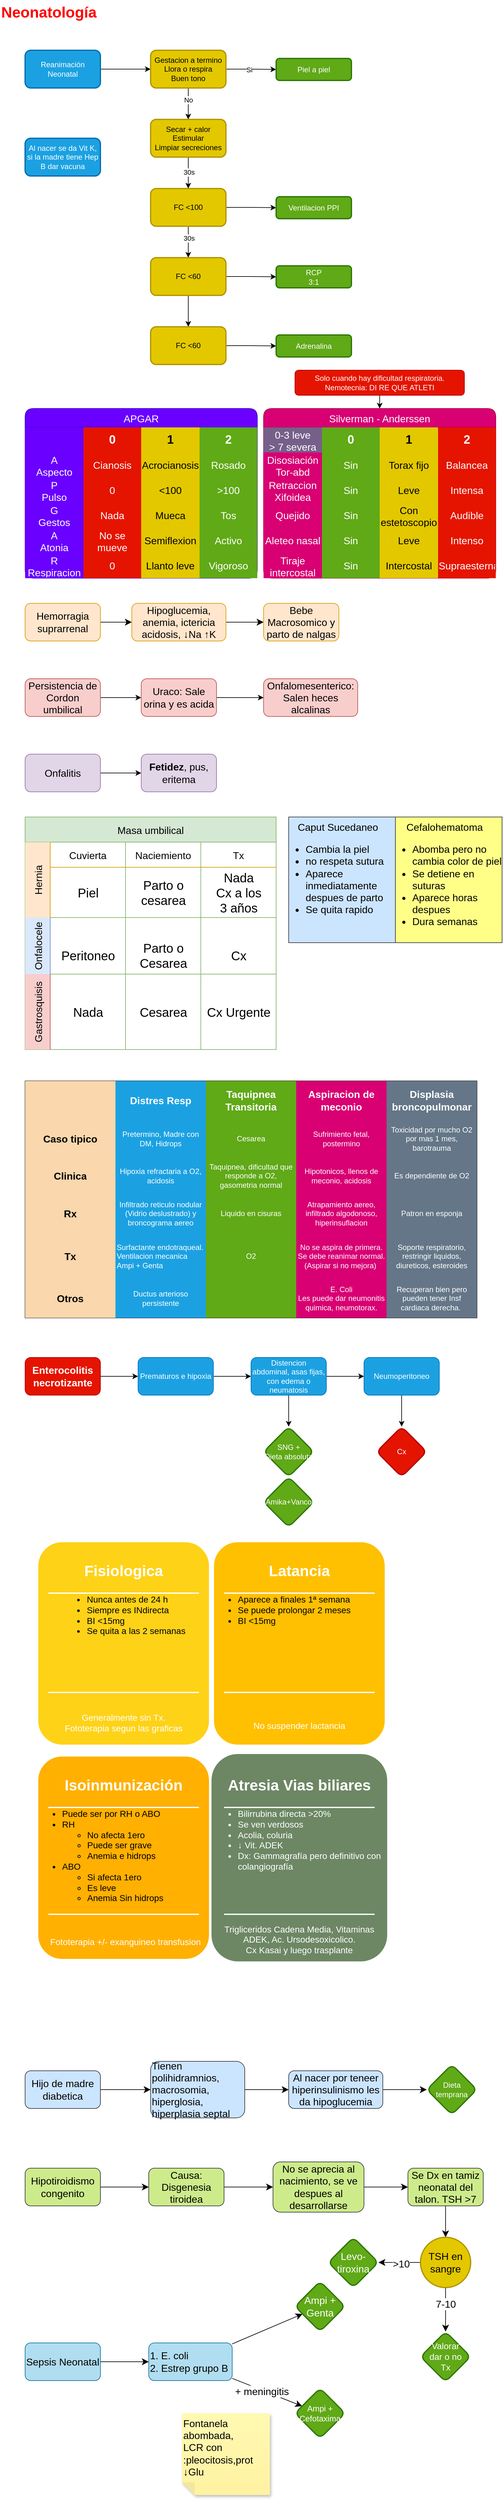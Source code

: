<mxfile version="21.6.1" type="github">
  <diagram name="Página-1" id="TcPMoGSx8ZJz2rr5X1lu">
    <mxGraphModel dx="440" dy="1340" grid="1" gridSize="10" guides="1" tooltips="1" connect="1" arrows="1" fold="1" page="1" pageScale="1" pageWidth="850" pageHeight="1100" math="0" shadow="0">
      <root>
        <mxCell id="0" />
        <mxCell id="1" parent="0" />
        <mxCell id="HqyEcuFVQdqJihXE6mJL-1" value="Neonatología" style="text;strokeColor=none;fillColor=none;html=1;fontSize=24;fontStyle=1;verticalAlign=middle;align=left;fontColor=#FF0000;" parent="1" vertex="1">
          <mxGeometry x="40" y="40" width="100" height="40" as="geometry" />
        </mxCell>
        <mxCell id="HqyEcuFVQdqJihXE6mJL-4" value="" style="edgeStyle=orthogonalEdgeStyle;rounded=0;orthogonalLoop=1;jettySize=auto;html=1;" parent="1" source="HqyEcuFVQdqJihXE6mJL-2" target="HqyEcuFVQdqJihXE6mJL-3" edge="1">
          <mxGeometry relative="1" as="geometry" />
        </mxCell>
        <mxCell id="HqyEcuFVQdqJihXE6mJL-2" value="Reanimación Neonatal" style="rounded=1;whiteSpace=wrap;html=1;fillColor=#1ba1e2;strokeColor=#006EAF;fontColor=#ffffff;strokeWidth=2;" parent="1" vertex="1">
          <mxGeometry x="80" y="120" width="120" height="60" as="geometry" />
        </mxCell>
        <mxCell id="HqyEcuFVQdqJihXE6mJL-6" value="" style="edgeStyle=orthogonalEdgeStyle;rounded=0;orthogonalLoop=1;jettySize=auto;html=1;" parent="1" source="HqyEcuFVQdqJihXE6mJL-3" target="HqyEcuFVQdqJihXE6mJL-5" edge="1">
          <mxGeometry relative="1" as="geometry" />
        </mxCell>
        <mxCell id="HqyEcuFVQdqJihXE6mJL-10" value="Si" style="edgeLabel;html=1;align=center;verticalAlign=middle;resizable=0;points=[];" parent="HqyEcuFVQdqJihXE6mJL-6" vertex="1" connectable="0">
          <mxGeometry x="-0.075" y="-2" relative="1" as="geometry">
            <mxPoint y="-1" as="offset" />
          </mxGeometry>
        </mxCell>
        <mxCell id="HqyEcuFVQdqJihXE6mJL-8" value="" style="edgeStyle=orthogonalEdgeStyle;rounded=0;orthogonalLoop=1;jettySize=auto;html=1;" parent="1" source="HqyEcuFVQdqJihXE6mJL-3" target="HqyEcuFVQdqJihXE6mJL-7" edge="1">
          <mxGeometry relative="1" as="geometry" />
        </mxCell>
        <mxCell id="HqyEcuFVQdqJihXE6mJL-9" value="No" style="edgeLabel;html=1;align=center;verticalAlign=middle;resizable=0;points=[];" parent="HqyEcuFVQdqJihXE6mJL-8" vertex="1" connectable="0">
          <mxGeometry x="-0.24" relative="1" as="geometry">
            <mxPoint as="offset" />
          </mxGeometry>
        </mxCell>
        <mxCell id="HqyEcuFVQdqJihXE6mJL-3" value="Gestacion a termino&lt;br&gt;Llora o respira&lt;br&gt;Buen tono" style="whiteSpace=wrap;html=1;rounded=1;fillColor=#e3c800;strokeColor=#B09500;fontColor=#000000;strokeWidth=2;" parent="1" vertex="1">
          <mxGeometry x="280" y="120" width="120" height="60" as="geometry" />
        </mxCell>
        <mxCell id="HqyEcuFVQdqJihXE6mJL-5" value="Piel a piel" style="whiteSpace=wrap;html=1;rounded=1;fillColor=#60a917;strokeColor=#2D7600;fontColor=#ffffff;strokeWidth=2;" parent="1" vertex="1">
          <mxGeometry x="480" y="133" width="120" height="35" as="geometry" />
        </mxCell>
        <mxCell id="HqyEcuFVQdqJihXE6mJL-12" value="" style="edgeStyle=orthogonalEdgeStyle;rounded=0;orthogonalLoop=1;jettySize=auto;html=1;" parent="1" source="HqyEcuFVQdqJihXE6mJL-7" target="HqyEcuFVQdqJihXE6mJL-11" edge="1">
          <mxGeometry relative="1" as="geometry" />
        </mxCell>
        <mxCell id="HqyEcuFVQdqJihXE6mJL-13" value="30s" style="edgeLabel;html=1;align=center;verticalAlign=middle;resizable=0;points=[];" parent="HqyEcuFVQdqJihXE6mJL-12" vertex="1" connectable="0">
          <mxGeometry x="-0.04" y="1" relative="1" as="geometry">
            <mxPoint as="offset" />
          </mxGeometry>
        </mxCell>
        <mxCell id="HqyEcuFVQdqJihXE6mJL-7" value="Secar + calor&lt;br&gt;Estimular&lt;br&gt;Limpiar secreciones" style="whiteSpace=wrap;html=1;rounded=1;fillColor=#e3c800;strokeColor=#B09500;fontColor=#000000;strokeWidth=2;" parent="1" vertex="1">
          <mxGeometry x="280" y="230" width="120" height="60" as="geometry" />
        </mxCell>
        <mxCell id="HqyEcuFVQdqJihXE6mJL-15" value="" style="edgeStyle=orthogonalEdgeStyle;rounded=0;orthogonalLoop=1;jettySize=auto;html=1;" parent="1" source="HqyEcuFVQdqJihXE6mJL-11" target="HqyEcuFVQdqJihXE6mJL-14" edge="1">
          <mxGeometry relative="1" as="geometry" />
        </mxCell>
        <mxCell id="HqyEcuFVQdqJihXE6mJL-17" value="" style="edgeStyle=orthogonalEdgeStyle;rounded=0;orthogonalLoop=1;jettySize=auto;html=1;" parent="1" source="HqyEcuFVQdqJihXE6mJL-11" target="HqyEcuFVQdqJihXE6mJL-16" edge="1">
          <mxGeometry relative="1" as="geometry" />
        </mxCell>
        <mxCell id="HqyEcuFVQdqJihXE6mJL-18" value="30s" style="edgeLabel;html=1;align=center;verticalAlign=middle;resizable=0;points=[];" parent="HqyEcuFVQdqJihXE6mJL-17" vertex="1" connectable="0">
          <mxGeometry x="-0.24" y="3" relative="1" as="geometry">
            <mxPoint x="-2" as="offset" />
          </mxGeometry>
        </mxCell>
        <mxCell id="HqyEcuFVQdqJihXE6mJL-11" value="FC &amp;lt;100" style="whiteSpace=wrap;html=1;rounded=1;fillColor=#e3c800;strokeColor=#B09500;fontColor=#000000;strokeWidth=2;" parent="1" vertex="1">
          <mxGeometry x="280" y="340" width="120" height="60" as="geometry" />
        </mxCell>
        <mxCell id="HqyEcuFVQdqJihXE6mJL-14" value="Ventilacion PPI" style="whiteSpace=wrap;html=1;rounded=1;fillColor=#60a917;strokeColor=#2D7600;fontColor=#ffffff;strokeWidth=2;" parent="1" vertex="1">
          <mxGeometry x="480" y="353" width="120" height="35" as="geometry" />
        </mxCell>
        <mxCell id="HqyEcuFVQdqJihXE6mJL-20" value="" style="edgeStyle=orthogonalEdgeStyle;rounded=0;orthogonalLoop=1;jettySize=auto;html=1;" parent="1" source="HqyEcuFVQdqJihXE6mJL-16" target="HqyEcuFVQdqJihXE6mJL-19" edge="1">
          <mxGeometry relative="1" as="geometry" />
        </mxCell>
        <mxCell id="HqyEcuFVQdqJihXE6mJL-22" value="" style="edgeStyle=orthogonalEdgeStyle;rounded=0;orthogonalLoop=1;jettySize=auto;html=1;" parent="1" source="HqyEcuFVQdqJihXE6mJL-16" target="HqyEcuFVQdqJihXE6mJL-21" edge="1">
          <mxGeometry relative="1" as="geometry" />
        </mxCell>
        <mxCell id="HqyEcuFVQdqJihXE6mJL-16" value="FC &amp;lt;60" style="whiteSpace=wrap;html=1;rounded=1;fillColor=#e3c800;strokeColor=#B09500;fontColor=#000000;strokeWidth=2;" parent="1" vertex="1">
          <mxGeometry x="280" y="450" width="120" height="60" as="geometry" />
        </mxCell>
        <mxCell id="HqyEcuFVQdqJihXE6mJL-19" value="RCP &lt;br&gt;3:1" style="whiteSpace=wrap;html=1;rounded=1;fillColor=#60a917;strokeColor=#2D7600;fontColor=#ffffff;strokeWidth=2;" parent="1" vertex="1">
          <mxGeometry x="480" y="463" width="120" height="35" as="geometry" />
        </mxCell>
        <mxCell id="HqyEcuFVQdqJihXE6mJL-24" value="" style="edgeStyle=orthogonalEdgeStyle;rounded=0;orthogonalLoop=1;jettySize=auto;html=1;" parent="1" source="HqyEcuFVQdqJihXE6mJL-21" target="HqyEcuFVQdqJihXE6mJL-23" edge="1">
          <mxGeometry relative="1" as="geometry" />
        </mxCell>
        <mxCell id="HqyEcuFVQdqJihXE6mJL-21" value="FC &amp;lt;60" style="whiteSpace=wrap;html=1;rounded=1;fillColor=#e3c800;strokeColor=#B09500;fontColor=#000000;strokeWidth=2;" parent="1" vertex="1">
          <mxGeometry x="280" y="560" width="120" height="60" as="geometry" />
        </mxCell>
        <mxCell id="HqyEcuFVQdqJihXE6mJL-23" value="Adrenalina" style="whiteSpace=wrap;html=1;rounded=1;fillColor=#60a917;strokeColor=#2D7600;fontColor=#ffffff;strokeWidth=2;" parent="1" vertex="1">
          <mxGeometry x="480" y="573" width="120" height="35" as="geometry" />
        </mxCell>
        <mxCell id="HqyEcuFVQdqJihXE6mJL-25" value="Al nacer se da Vit K, si la madre tiene Hep B dar vacuna" style="whiteSpace=wrap;html=1;fillColor=#1ba1e2;strokeColor=#006EAF;fontColor=#ffffff;rounded=1;strokeWidth=2;" parent="1" vertex="1">
          <mxGeometry x="80" y="260" width="120" height="60" as="geometry" />
        </mxCell>
        <mxCell id="HqyEcuFVQdqJihXE6mJL-27" value="APGAR" style="shape=table;startSize=30;container=1;collapsible=0;childLayout=tableLayout;strokeColor=#3700CC;fontSize=16;fillColor=#6a00ff;fontColor=#ffffff;rounded=1;" parent="1" vertex="1">
          <mxGeometry x="80" y="690" width="370" height="270" as="geometry" />
        </mxCell>
        <mxCell id="HqyEcuFVQdqJihXE6mJL-28" value="" style="shape=tableRow;horizontal=0;startSize=0;swimlaneHead=0;swimlaneBody=0;strokeColor=inherit;top=0;left=0;bottom=0;right=0;collapsible=0;dropTarget=0;fillColor=none;points=[[0,0.5],[1,0.5]];portConstraint=eastwest;fontSize=16;" parent="HqyEcuFVQdqJihXE6mJL-27" vertex="1">
          <mxGeometry y="30" width="370" height="40" as="geometry" />
        </mxCell>
        <mxCell id="HqyEcuFVQdqJihXE6mJL-29" value="" style="shape=partialRectangle;html=1;whiteSpace=wrap;connectable=0;strokeColor=#3700CC;overflow=hidden;fillColor=#6a00ff;top=0;left=0;bottom=0;right=0;pointerEvents=1;fontSize=16;fontColor=#ffffff;" parent="HqyEcuFVQdqJihXE6mJL-28" vertex="1">
          <mxGeometry width="93" height="40" as="geometry">
            <mxRectangle width="93" height="40" as="alternateBounds" />
          </mxGeometry>
        </mxCell>
        <mxCell id="HqyEcuFVQdqJihXE6mJL-30" value="0" style="shape=partialRectangle;html=1;whiteSpace=wrap;connectable=0;strokeColor=#B20000;overflow=hidden;fillColor=#e51400;top=0;left=0;bottom=0;right=0;pointerEvents=1;fontSize=19;fontColor=#ffffff;fontStyle=1;strokeWidth=4;" parent="HqyEcuFVQdqJihXE6mJL-28" vertex="1">
          <mxGeometry x="93" width="92" height="40" as="geometry">
            <mxRectangle width="92" height="40" as="alternateBounds" />
          </mxGeometry>
        </mxCell>
        <mxCell id="HqyEcuFVQdqJihXE6mJL-31" value="1" style="shape=partialRectangle;html=1;whiteSpace=wrap;connectable=0;strokeColor=#B09500;overflow=hidden;fillColor=#e3c800;top=0;left=0;bottom=0;right=0;pointerEvents=1;fontSize=19;fontColor=#000000;fontStyle=1;strokeWidth=4;" parent="HqyEcuFVQdqJihXE6mJL-28" vertex="1">
          <mxGeometry x="185" width="93" height="40" as="geometry">
            <mxRectangle width="93" height="40" as="alternateBounds" />
          </mxGeometry>
        </mxCell>
        <mxCell id="HqyEcuFVQdqJihXE6mJL-52" value="2" style="shape=partialRectangle;html=1;whiteSpace=wrap;connectable=0;strokeColor=#2D7600;overflow=hidden;fillColor=#60a917;top=0;left=0;bottom=0;right=0;pointerEvents=1;fontSize=19;fontColor=#ffffff;fontStyle=1;strokeWidth=4;" parent="HqyEcuFVQdqJihXE6mJL-28" vertex="1">
          <mxGeometry x="278" width="92" height="40" as="geometry">
            <mxRectangle width="92" height="40" as="alternateBounds" />
          </mxGeometry>
        </mxCell>
        <mxCell id="HqyEcuFVQdqJihXE6mJL-32" value="" style="shape=tableRow;horizontal=0;startSize=0;swimlaneHead=0;swimlaneBody=0;strokeColor=inherit;top=0;left=0;bottom=0;right=0;collapsible=0;dropTarget=0;fillColor=none;points=[[0,0.5],[1,0.5]];portConstraint=eastwest;fontSize=16;" parent="HqyEcuFVQdqJihXE6mJL-27" vertex="1">
          <mxGeometry y="70" width="370" height="40" as="geometry" />
        </mxCell>
        <mxCell id="HqyEcuFVQdqJihXE6mJL-33" value="A&lt;br&gt;Aspecto" style="shape=partialRectangle;html=1;whiteSpace=wrap;connectable=0;strokeColor=#3700CC;overflow=hidden;fillColor=#6a00ff;top=0;left=0;bottom=0;right=0;pointerEvents=1;fontSize=16;fontColor=#ffffff;" parent="HqyEcuFVQdqJihXE6mJL-32" vertex="1">
          <mxGeometry width="93" height="40" as="geometry">
            <mxRectangle width="93" height="40" as="alternateBounds" />
          </mxGeometry>
        </mxCell>
        <mxCell id="HqyEcuFVQdqJihXE6mJL-34" value="Cianosis" style="shape=partialRectangle;html=1;whiteSpace=wrap;connectable=0;strokeColor=#B20000;overflow=hidden;fillColor=#e51400;top=0;left=0;bottom=0;right=0;pointerEvents=1;fontSize=16;fontColor=#ffffff;" parent="HqyEcuFVQdqJihXE6mJL-32" vertex="1">
          <mxGeometry x="93" width="92" height="40" as="geometry">
            <mxRectangle width="92" height="40" as="alternateBounds" />
          </mxGeometry>
        </mxCell>
        <mxCell id="HqyEcuFVQdqJihXE6mJL-35" value="Acrocianosis" style="shape=partialRectangle;html=1;whiteSpace=wrap;connectable=0;strokeColor=#B09500;overflow=hidden;fillColor=#e3c800;top=0;left=0;bottom=0;right=0;pointerEvents=1;fontSize=16;fontColor=#000000;" parent="HqyEcuFVQdqJihXE6mJL-32" vertex="1">
          <mxGeometry x="185" width="93" height="40" as="geometry">
            <mxRectangle width="93" height="40" as="alternateBounds" />
          </mxGeometry>
        </mxCell>
        <mxCell id="HqyEcuFVQdqJihXE6mJL-53" value="Rosado" style="shape=partialRectangle;html=1;whiteSpace=wrap;connectable=0;strokeColor=#2D7600;overflow=hidden;fillColor=#60a917;top=0;left=0;bottom=0;right=0;pointerEvents=1;fontSize=16;fontColor=#ffffff;" parent="HqyEcuFVQdqJihXE6mJL-32" vertex="1">
          <mxGeometry x="278" width="92" height="40" as="geometry">
            <mxRectangle width="92" height="40" as="alternateBounds" />
          </mxGeometry>
        </mxCell>
        <mxCell id="HqyEcuFVQdqJihXE6mJL-36" value="" style="shape=tableRow;horizontal=0;startSize=0;swimlaneHead=0;swimlaneBody=0;strokeColor=inherit;top=0;left=0;bottom=0;right=0;collapsible=0;dropTarget=0;fillColor=none;points=[[0,0.5],[1,0.5]];portConstraint=eastwest;fontSize=16;" parent="HqyEcuFVQdqJihXE6mJL-27" vertex="1">
          <mxGeometry y="110" width="370" height="40" as="geometry" />
        </mxCell>
        <mxCell id="HqyEcuFVQdqJihXE6mJL-37" value="P&lt;br&gt;Pulso" style="shape=partialRectangle;html=1;whiteSpace=wrap;connectable=0;strokeColor=#3700CC;overflow=hidden;fillColor=#6a00ff;top=0;left=0;bottom=0;right=0;pointerEvents=1;fontSize=16;fontColor=#ffffff;" parent="HqyEcuFVQdqJihXE6mJL-36" vertex="1">
          <mxGeometry width="93" height="40" as="geometry">
            <mxRectangle width="93" height="40" as="alternateBounds" />
          </mxGeometry>
        </mxCell>
        <mxCell id="HqyEcuFVQdqJihXE6mJL-38" value="0" style="shape=partialRectangle;html=1;whiteSpace=wrap;connectable=0;strokeColor=#B20000;overflow=hidden;fillColor=#e51400;top=0;left=0;bottom=0;right=0;pointerEvents=1;fontSize=16;fontColor=#ffffff;" parent="HqyEcuFVQdqJihXE6mJL-36" vertex="1">
          <mxGeometry x="93" width="92" height="40" as="geometry">
            <mxRectangle width="92" height="40" as="alternateBounds" />
          </mxGeometry>
        </mxCell>
        <mxCell id="HqyEcuFVQdqJihXE6mJL-39" value="&amp;lt;100" style="shape=partialRectangle;html=1;whiteSpace=wrap;connectable=0;strokeColor=#B09500;overflow=hidden;fillColor=#e3c800;top=0;left=0;bottom=0;right=0;pointerEvents=1;fontSize=16;fontColor=#000000;" parent="HqyEcuFVQdqJihXE6mJL-36" vertex="1">
          <mxGeometry x="185" width="93" height="40" as="geometry">
            <mxRectangle width="93" height="40" as="alternateBounds" />
          </mxGeometry>
        </mxCell>
        <mxCell id="HqyEcuFVQdqJihXE6mJL-54" value="&amp;gt;100" style="shape=partialRectangle;html=1;whiteSpace=wrap;connectable=0;strokeColor=#2D7600;overflow=hidden;fillColor=#60a917;top=0;left=0;bottom=0;right=0;pointerEvents=1;fontSize=16;fontColor=#ffffff;" parent="HqyEcuFVQdqJihXE6mJL-36" vertex="1">
          <mxGeometry x="278" width="92" height="40" as="geometry">
            <mxRectangle width="92" height="40" as="alternateBounds" />
          </mxGeometry>
        </mxCell>
        <mxCell id="HqyEcuFVQdqJihXE6mJL-40" style="shape=tableRow;horizontal=0;startSize=0;swimlaneHead=0;swimlaneBody=0;strokeColor=inherit;top=0;left=0;bottom=0;right=0;collapsible=0;dropTarget=0;fillColor=none;points=[[0,0.5],[1,0.5]];portConstraint=eastwest;fontSize=16;" parent="HqyEcuFVQdqJihXE6mJL-27" vertex="1">
          <mxGeometry y="150" width="370" height="40" as="geometry" />
        </mxCell>
        <mxCell id="HqyEcuFVQdqJihXE6mJL-41" value="G&lt;br&gt;Gestos" style="shape=partialRectangle;html=1;whiteSpace=wrap;connectable=0;strokeColor=#3700CC;overflow=hidden;fillColor=#6a00ff;top=0;left=0;bottom=0;right=0;pointerEvents=1;fontSize=16;fontColor=#ffffff;" parent="HqyEcuFVQdqJihXE6mJL-40" vertex="1">
          <mxGeometry width="93" height="40" as="geometry">
            <mxRectangle width="93" height="40" as="alternateBounds" />
          </mxGeometry>
        </mxCell>
        <mxCell id="HqyEcuFVQdqJihXE6mJL-42" value="Nada" style="shape=partialRectangle;html=1;whiteSpace=wrap;connectable=0;strokeColor=#B20000;overflow=hidden;fillColor=#e51400;top=0;left=0;bottom=0;right=0;pointerEvents=1;fontSize=16;fontColor=#ffffff;" parent="HqyEcuFVQdqJihXE6mJL-40" vertex="1">
          <mxGeometry x="93" width="92" height="40" as="geometry">
            <mxRectangle width="92" height="40" as="alternateBounds" />
          </mxGeometry>
        </mxCell>
        <mxCell id="HqyEcuFVQdqJihXE6mJL-43" value="Mueca" style="shape=partialRectangle;html=1;whiteSpace=wrap;connectable=0;strokeColor=#B09500;overflow=hidden;fillColor=#e3c800;top=0;left=0;bottom=0;right=0;pointerEvents=1;fontSize=16;fontColor=#000000;" parent="HqyEcuFVQdqJihXE6mJL-40" vertex="1">
          <mxGeometry x="185" width="93" height="40" as="geometry">
            <mxRectangle width="93" height="40" as="alternateBounds" />
          </mxGeometry>
        </mxCell>
        <mxCell id="HqyEcuFVQdqJihXE6mJL-55" value="Tos" style="shape=partialRectangle;html=1;whiteSpace=wrap;connectable=0;strokeColor=#2D7600;overflow=hidden;fillColor=#60a917;top=0;left=0;bottom=0;right=0;pointerEvents=1;fontSize=16;fontColor=#ffffff;" parent="HqyEcuFVQdqJihXE6mJL-40" vertex="1">
          <mxGeometry x="278" width="92" height="40" as="geometry">
            <mxRectangle width="92" height="40" as="alternateBounds" />
          </mxGeometry>
        </mxCell>
        <mxCell id="HqyEcuFVQdqJihXE6mJL-44" style="shape=tableRow;horizontal=0;startSize=0;swimlaneHead=0;swimlaneBody=0;strokeColor=inherit;top=0;left=0;bottom=0;right=0;collapsible=0;dropTarget=0;fillColor=none;points=[[0,0.5],[1,0.5]];portConstraint=eastwest;fontSize=16;" parent="HqyEcuFVQdqJihXE6mJL-27" vertex="1">
          <mxGeometry y="190" width="370" height="40" as="geometry" />
        </mxCell>
        <mxCell id="HqyEcuFVQdqJihXE6mJL-45" value="A&lt;br&gt;Atonia" style="shape=partialRectangle;html=1;whiteSpace=wrap;connectable=0;strokeColor=#3700CC;overflow=hidden;fillColor=#6a00ff;top=0;left=0;bottom=0;right=0;pointerEvents=1;fontSize=16;fontColor=#ffffff;" parent="HqyEcuFVQdqJihXE6mJL-44" vertex="1">
          <mxGeometry width="93" height="40" as="geometry">
            <mxRectangle width="93" height="40" as="alternateBounds" />
          </mxGeometry>
        </mxCell>
        <mxCell id="HqyEcuFVQdqJihXE6mJL-46" value="No se mueve" style="shape=partialRectangle;html=1;whiteSpace=wrap;connectable=0;strokeColor=#B20000;overflow=hidden;fillColor=#e51400;top=0;left=0;bottom=0;right=0;pointerEvents=1;fontSize=16;fontColor=#ffffff;" parent="HqyEcuFVQdqJihXE6mJL-44" vertex="1">
          <mxGeometry x="93" width="92" height="40" as="geometry">
            <mxRectangle width="92" height="40" as="alternateBounds" />
          </mxGeometry>
        </mxCell>
        <mxCell id="HqyEcuFVQdqJihXE6mJL-47" value="Semiflexion" style="shape=partialRectangle;html=1;whiteSpace=wrap;connectable=0;strokeColor=#B09500;overflow=hidden;fillColor=#e3c800;top=0;left=0;bottom=0;right=0;pointerEvents=1;fontSize=16;fontColor=#000000;" parent="HqyEcuFVQdqJihXE6mJL-44" vertex="1">
          <mxGeometry x="185" width="93" height="40" as="geometry">
            <mxRectangle width="93" height="40" as="alternateBounds" />
          </mxGeometry>
        </mxCell>
        <mxCell id="HqyEcuFVQdqJihXE6mJL-56" value="Activo " style="shape=partialRectangle;html=1;whiteSpace=wrap;connectable=0;strokeColor=#2D7600;overflow=hidden;fillColor=#60a917;top=0;left=0;bottom=0;right=0;pointerEvents=1;fontSize=16;fontColor=#ffffff;" parent="HqyEcuFVQdqJihXE6mJL-44" vertex="1">
          <mxGeometry x="278" width="92" height="40" as="geometry">
            <mxRectangle width="92" height="40" as="alternateBounds" />
          </mxGeometry>
        </mxCell>
        <mxCell id="HqyEcuFVQdqJihXE6mJL-48" style="shape=tableRow;horizontal=0;startSize=0;swimlaneHead=0;swimlaneBody=0;strokeColor=inherit;top=0;left=0;bottom=0;right=0;collapsible=0;dropTarget=0;fillColor=none;points=[[0,0.5],[1,0.5]];portConstraint=eastwest;fontSize=16;" parent="HqyEcuFVQdqJihXE6mJL-27" vertex="1">
          <mxGeometry y="230" width="370" height="40" as="geometry" />
        </mxCell>
        <mxCell id="HqyEcuFVQdqJihXE6mJL-49" value="R&lt;br&gt;Respiracion" style="shape=partialRectangle;html=1;whiteSpace=wrap;connectable=0;strokeColor=#3700CC;overflow=hidden;fillColor=#6a00ff;top=0;left=0;bottom=0;right=0;pointerEvents=1;fontSize=16;fontColor=#ffffff;" parent="HqyEcuFVQdqJihXE6mJL-48" vertex="1">
          <mxGeometry width="93" height="40" as="geometry">
            <mxRectangle width="93" height="40" as="alternateBounds" />
          </mxGeometry>
        </mxCell>
        <mxCell id="HqyEcuFVQdqJihXE6mJL-50" value="0" style="shape=partialRectangle;html=1;whiteSpace=wrap;connectable=0;strokeColor=#B20000;overflow=hidden;fillColor=#e51400;top=0;left=0;bottom=0;right=0;pointerEvents=1;fontSize=16;fontColor=#ffffff;" parent="HqyEcuFVQdqJihXE6mJL-48" vertex="1">
          <mxGeometry x="93" width="92" height="40" as="geometry">
            <mxRectangle width="92" height="40" as="alternateBounds" />
          </mxGeometry>
        </mxCell>
        <mxCell id="HqyEcuFVQdqJihXE6mJL-51" value="Llanto leve" style="shape=partialRectangle;html=1;whiteSpace=wrap;connectable=0;strokeColor=#B09500;overflow=hidden;fillColor=#e3c800;top=0;left=0;bottom=0;right=0;pointerEvents=1;fontSize=16;fontColor=#000000;" parent="HqyEcuFVQdqJihXE6mJL-48" vertex="1">
          <mxGeometry x="185" width="93" height="40" as="geometry">
            <mxRectangle width="93" height="40" as="alternateBounds" />
          </mxGeometry>
        </mxCell>
        <mxCell id="HqyEcuFVQdqJihXE6mJL-57" value="Vigoroso" style="shape=partialRectangle;html=1;whiteSpace=wrap;connectable=0;strokeColor=#2D7600;overflow=hidden;fillColor=#60a917;top=0;left=0;bottom=0;right=0;pointerEvents=1;fontSize=16;fontColor=#ffffff;" parent="HqyEcuFVQdqJihXE6mJL-48" vertex="1">
          <mxGeometry x="278" width="92" height="40" as="geometry">
            <mxRectangle width="92" height="40" as="alternateBounds" />
          </mxGeometry>
        </mxCell>
        <mxCell id="3640d2P8LfR4qgrudTrk-1" value="&lt;div align=&quot;center&quot;&gt;Caput Sucedaneo&lt;br&gt;&lt;/div&gt;&lt;ul&gt;&lt;li&gt;&lt;span style=&quot;background-color: initial;&quot;&gt;Cambia la piel&lt;/span&gt;&lt;br&gt;&lt;/li&gt;&lt;li&gt;&lt;span style=&quot;background-color: initial;&quot;&gt;no respeta sutura&lt;/span&gt;&lt;/li&gt;&lt;li&gt;&lt;span style=&quot;background-color: initial;&quot;&gt;Aparece inmediatamente despues de parto&lt;/span&gt;&lt;/li&gt;&lt;li&gt;&lt;span style=&quot;background-color: initial;&quot;&gt;Se quita rapido&lt;br&gt;&lt;/span&gt;&lt;/li&gt;&lt;/ul&gt;" style="rounded=1;whiteSpace=wrap;html=1;fontSize=16;arcSize=0;verticalAlign=top;align=left;fillColor=#cce5ff;strokeColor=#36393d;spacingLeft=-15;" parent="1" vertex="1">
          <mxGeometry x="500" y="1340" width="170" height="200" as="geometry" />
        </mxCell>
        <mxCell id="3640d2P8LfR4qgrudTrk-2" value="&lt;div align=&quot;center&quot;&gt;Cefalohematoma&lt;br&gt;&lt;/div&gt;&lt;ul&gt;&lt;li&gt;Abomba pero no cambia color de piel&lt;/li&gt;&lt;li&gt;Se detiene en suturas&lt;/li&gt;&lt;li&gt;Aparece horas despues &lt;br&gt;&lt;/li&gt;&lt;li&gt;Dura semanas&lt;br&gt;&lt;/li&gt;&lt;/ul&gt;" style="rounded=1;whiteSpace=wrap;html=1;fontSize=16;arcSize=0;align=left;verticalAlign=top;fillColor=#ffff88;strokeColor=#36393d;spacingLeft=-15;" parent="1" vertex="1">
          <mxGeometry x="670" y="1340" width="170" height="200" as="geometry" />
        </mxCell>
        <mxCell id="3640d2P8LfR4qgrudTrk-5" value="" style="edgeStyle=none;curved=1;rounded=0;orthogonalLoop=1;jettySize=auto;html=1;fontSize=12;startSize=8;endSize=8;" parent="1" source="3640d2P8LfR4qgrudTrk-3" target="3640d2P8LfR4qgrudTrk-4" edge="1">
          <mxGeometry relative="1" as="geometry" />
        </mxCell>
        <mxCell id="3640d2P8LfR4qgrudTrk-3" value="Hemorragia suprarrenal" style="rounded=1;whiteSpace=wrap;html=1;fontSize=16;fillColor=#ffe6cc;strokeColor=#d79b00;" parent="1" vertex="1">
          <mxGeometry x="80" y="1000" width="120" height="60" as="geometry" />
        </mxCell>
        <mxCell id="3640d2P8LfR4qgrudTrk-7" value="" style="edgeStyle=none;curved=1;rounded=0;orthogonalLoop=1;jettySize=auto;html=1;fontSize=12;startSize=8;endSize=8;" parent="1" source="3640d2P8LfR4qgrudTrk-4" target="3640d2P8LfR4qgrudTrk-6" edge="1">
          <mxGeometry relative="1" as="geometry" />
        </mxCell>
        <mxCell id="3640d2P8LfR4qgrudTrk-4" value="Hipoglucemia, anemia, ictericia acidosis, ↓Na ↑K" style="whiteSpace=wrap;html=1;fontSize=16;rounded=1;fillColor=#ffe6cc;strokeColor=#d79b00;" parent="1" vertex="1">
          <mxGeometry x="250" y="1000" width="150" height="60" as="geometry" />
        </mxCell>
        <mxCell id="3640d2P8LfR4qgrudTrk-6" value="Bebe Macrosomico y parto de nalgas" style="whiteSpace=wrap;html=1;fontSize=16;rounded=1;fillColor=#ffe6cc;strokeColor=#d79b00;" parent="1" vertex="1">
          <mxGeometry x="460" y="1000" width="120" height="60" as="geometry" />
        </mxCell>
        <mxCell id="2JyzUB0GVYd7dehp7gKF-7" value="" style="edgeStyle=orthogonalEdgeStyle;rounded=0;orthogonalLoop=1;jettySize=auto;html=1;" parent="1" source="2JyzUB0GVYd7dehp7gKF-1" target="2JyzUB0GVYd7dehp7gKF-3" edge="1">
          <mxGeometry relative="1" as="geometry" />
        </mxCell>
        <mxCell id="2JyzUB0GVYd7dehp7gKF-1" value="Persistencia de Cordon umbilical" style="whiteSpace=wrap;html=1;fontSize=16;rounded=1;fillColor=#f8cecc;strokeColor=#b85450;" parent="1" vertex="1">
          <mxGeometry x="80" y="1120" width="120" height="60" as="geometry" />
        </mxCell>
        <mxCell id="2JyzUB0GVYd7dehp7gKF-8" value="" style="edgeStyle=orthogonalEdgeStyle;rounded=0;orthogonalLoop=1;jettySize=auto;html=1;" parent="1" source="2JyzUB0GVYd7dehp7gKF-3" target="2JyzUB0GVYd7dehp7gKF-5" edge="1">
          <mxGeometry relative="1" as="geometry" />
        </mxCell>
        <mxCell id="2JyzUB0GVYd7dehp7gKF-3" value="Uraco: Sale orina y es acida" style="whiteSpace=wrap;html=1;fontSize=16;rounded=1;fillColor=#f8cecc;strokeColor=#b85450;" parent="1" vertex="1">
          <mxGeometry x="265" y="1120" width="120" height="60" as="geometry" />
        </mxCell>
        <mxCell id="2JyzUB0GVYd7dehp7gKF-5" value="&lt;div&gt;Onfalomesenterico:&lt;/div&gt;&lt;div&gt;Salen heces alcalinas&lt;br&gt; &lt;/div&gt;" style="whiteSpace=wrap;html=1;fontSize=16;rounded=1;spacing=2;fillColor=#f8cecc;strokeColor=#b85450;" parent="1" vertex="1">
          <mxGeometry x="460" y="1120" width="150" height="60" as="geometry" />
        </mxCell>
        <mxCell id="2JyzUB0GVYd7dehp7gKF-13" value="" style="edgeStyle=orthogonalEdgeStyle;rounded=0;orthogonalLoop=1;jettySize=auto;html=1;" parent="1" source="2JyzUB0GVYd7dehp7gKF-9" target="2JyzUB0GVYd7dehp7gKF-11" edge="1">
          <mxGeometry relative="1" as="geometry" />
        </mxCell>
        <mxCell id="2JyzUB0GVYd7dehp7gKF-9" value="Onfalitis" style="whiteSpace=wrap;html=1;fontSize=16;rounded=1;fillColor=#e1d5e7;strokeColor=#9673a6;" parent="1" vertex="1">
          <mxGeometry x="80" y="1240" width="120" height="60" as="geometry" />
        </mxCell>
        <mxCell id="2JyzUB0GVYd7dehp7gKF-11" value="&lt;b&gt;Fetidez&lt;/b&gt;, pus, eritema" style="whiteSpace=wrap;html=1;fontSize=16;rounded=1;fillColor=#e1d5e7;strokeColor=#9673a6;" parent="1" vertex="1">
          <mxGeometry x="265" y="1240" width="120" height="60" as="geometry" />
        </mxCell>
        <mxCell id="2JyzUB0GVYd7dehp7gKF-14" value="Masa umbilical" style="shape=table;childLayout=tableLayout;startSize=40;collapsible=0;recursiveResize=0;expand=0;fontSize=16;fillColor=#d5e8d4;strokeColor=#82b366;" parent="1" vertex="1">
          <mxGeometry x="80" y="1340" width="400" height="370" as="geometry" />
        </mxCell>
        <mxCell id="2JyzUB0GVYd7dehp7gKF-15" value="Hernia" style="shape=tableRow;horizontal=0;swimlaneHead=0;swimlaneBody=0;top=0;left=0;strokeColor=#d79b00;bottom=0;right=0;dropTarget=0;fontStyle=0;fillColor=#ffe6cc;points=[[0,0.5],[1,0.5]];portConstraint=eastwest;startSize=40;collapsible=0;recursiveResize=0;expand=0;fontSize=16;" parent="2JyzUB0GVYd7dehp7gKF-14" vertex="1">
          <mxGeometry y="40" width="400" height="120" as="geometry" />
        </mxCell>
        <mxCell id="2JyzUB0GVYd7dehp7gKF-16" value="Cuvierta" style="swimlane;swimlaneHead=0;swimlaneBody=0;fontStyle=0;strokeColor=inherit;connectable=0;fillColor=none;startSize=40;collapsible=0;recursiveResize=0;expand=0;fontSize=16;" parent="2JyzUB0GVYd7dehp7gKF-15" vertex="1">
          <mxGeometry x="40" width="120" height="120" as="geometry">
            <mxRectangle width="120" height="120" as="alternateBounds" />
          </mxGeometry>
        </mxCell>
        <mxCell id="2JyzUB0GVYd7dehp7gKF-27" value="&lt;font style=&quot;font-size: 20px;&quot;&gt;Piel&lt;/font&gt;" style="text;html=1;align=center;verticalAlign=middle;resizable=0;points=[];autosize=1;strokeColor=none;fillColor=none;" parent="2JyzUB0GVYd7dehp7gKF-16" vertex="1">
          <mxGeometry x="30" y="60" width="60" height="40" as="geometry" />
        </mxCell>
        <mxCell id="2JyzUB0GVYd7dehp7gKF-17" value="Naciemiento" style="swimlane;swimlaneHead=0;swimlaneBody=0;fontStyle=0;strokeColor=inherit;connectable=0;fillColor=none;startSize=40;collapsible=0;recursiveResize=0;expand=0;fontSize=16;" parent="2JyzUB0GVYd7dehp7gKF-15" vertex="1">
          <mxGeometry x="160" width="120" height="120" as="geometry">
            <mxRectangle width="120" height="120" as="alternateBounds" />
          </mxGeometry>
        </mxCell>
        <mxCell id="2JyzUB0GVYd7dehp7gKF-34" value="&lt;font style=&quot;font-size: 20px;&quot;&gt;Parto o &lt;br&gt;cesarea&lt;br&gt;&lt;/font&gt;" style="text;html=1;align=center;verticalAlign=middle;resizable=0;points=[];autosize=1;strokeColor=none;fillColor=none;" parent="2JyzUB0GVYd7dehp7gKF-17" vertex="1">
          <mxGeometry x="15" y="50" width="90" height="60" as="geometry" />
        </mxCell>
        <mxCell id="2JyzUB0GVYd7dehp7gKF-18" value="Tx" style="swimlane;swimlaneHead=0;swimlaneBody=0;fontStyle=0;strokeColor=inherit;connectable=0;fillColor=none;startSize=40;collapsible=0;recursiveResize=0;expand=0;fontSize=16;" parent="2JyzUB0GVYd7dehp7gKF-15" vertex="1">
          <mxGeometry x="280" width="120" height="120" as="geometry">
            <mxRectangle width="120" height="120" as="alternateBounds" />
          </mxGeometry>
        </mxCell>
        <mxCell id="2JyzUB0GVYd7dehp7gKF-33" value="&lt;font style=&quot;font-size: 20px;&quot;&gt;Nada &lt;br&gt;Cx a los &lt;br&gt;3 años&lt;/font&gt;" style="text;html=1;align=center;verticalAlign=middle;resizable=0;points=[];autosize=1;strokeColor=none;fillColor=none;" parent="2JyzUB0GVYd7dehp7gKF-18" vertex="1">
          <mxGeometry x="10" y="35" width="100" height="90" as="geometry" />
        </mxCell>
        <mxCell id="2JyzUB0GVYd7dehp7gKF-19" value="Onfalocele" style="shape=tableRow;horizontal=0;swimlaneHead=0;swimlaneBody=0;top=0;left=0;strokeColor=#6c8ebf;bottom=0;right=0;dropTarget=0;fontStyle=0;fillColor=#dae8fc;points=[[0,0.5],[1,0.5]];portConstraint=eastwest;startSize=40;collapsible=0;recursiveResize=0;expand=0;fontSize=16;" parent="2JyzUB0GVYd7dehp7gKF-14" vertex="1">
          <mxGeometry y="160" width="400" height="90" as="geometry" />
        </mxCell>
        <mxCell id="2JyzUB0GVYd7dehp7gKF-20" value="" style="swimlane;swimlaneHead=0;swimlaneBody=0;fontStyle=0;connectable=0;strokeColor=#6c8ebf;fillColor=#dae8fc;startSize=0;collapsible=0;recursiveResize=0;expand=0;fontSize=16;" parent="2JyzUB0GVYd7dehp7gKF-19" vertex="1">
          <mxGeometry x="40" width="120" height="90" as="geometry">
            <mxRectangle width="120" height="90" as="alternateBounds" />
          </mxGeometry>
        </mxCell>
        <mxCell id="2JyzUB0GVYd7dehp7gKF-31" value="&lt;font style=&quot;font-size: 20px;&quot;&gt;Peritoneo&lt;/font&gt;" style="text;html=1;align=center;verticalAlign=middle;resizable=0;points=[];autosize=1;strokeColor=none;fillColor=none;" parent="2JyzUB0GVYd7dehp7gKF-20" vertex="1">
          <mxGeometry x="5" y="40" width="110" height="40" as="geometry" />
        </mxCell>
        <mxCell id="2JyzUB0GVYd7dehp7gKF-21" value="" style="swimlane;swimlaneHead=0;swimlaneBody=0;fontStyle=0;connectable=0;strokeColor=inherit;fillColor=none;startSize=0;collapsible=0;recursiveResize=0;expand=0;fontSize=16;html=1;" parent="2JyzUB0GVYd7dehp7gKF-19" vertex="1">
          <mxGeometry x="160" width="120" height="90" as="geometry">
            <mxRectangle width="120" height="90" as="alternateBounds" />
          </mxGeometry>
        </mxCell>
        <mxCell id="2JyzUB0GVYd7dehp7gKF-32" value="&lt;font style=&quot;font-size: 20px;&quot;&gt;Parto o &lt;br&gt;Cesarea&lt;br&gt;&lt;/font&gt;" style="text;html=1;align=center;verticalAlign=middle;resizable=0;points=[];autosize=1;strokeColor=none;fillColor=none;" parent="2JyzUB0GVYd7dehp7gKF-21" vertex="1">
          <mxGeometry x="10" y="30" width="100" height="60" as="geometry" />
        </mxCell>
        <mxCell id="2JyzUB0GVYd7dehp7gKF-22" value="" style="swimlane;swimlaneHead=0;swimlaneBody=0;fontStyle=0;connectable=0;strokeColor=inherit;fillColor=none;startSize=0;collapsible=0;recursiveResize=0;expand=0;fontSize=16;" parent="2JyzUB0GVYd7dehp7gKF-19" vertex="1">
          <mxGeometry x="280" width="120" height="90" as="geometry">
            <mxRectangle width="120" height="90" as="alternateBounds" />
          </mxGeometry>
        </mxCell>
        <mxCell id="2JyzUB0GVYd7dehp7gKF-30" value="&lt;font style=&quot;font-size: 20px;&quot;&gt;Cx &lt;br&gt;&lt;/font&gt;" style="text;html=1;align=center;verticalAlign=middle;resizable=0;points=[];autosize=1;strokeColor=none;fillColor=none;" parent="2JyzUB0GVYd7dehp7gKF-22" vertex="1">
          <mxGeometry x="35" y="40" width="50" height="40" as="geometry" />
        </mxCell>
        <mxCell id="2JyzUB0GVYd7dehp7gKF-23" value="Gastrosquisis" style="shape=tableRow;horizontal=0;swimlaneHead=0;swimlaneBody=0;top=0;left=0;strokeColor=#b85450;bottom=0;right=0;dropTarget=0;fontStyle=0;fillColor=#f8cecc;points=[[0,0.5],[1,0.5]];portConstraint=eastwest;startSize=40;collapsible=0;recursiveResize=0;expand=0;fontSize=16;" parent="2JyzUB0GVYd7dehp7gKF-14" vertex="1">
          <mxGeometry y="250" width="400" height="120" as="geometry" />
        </mxCell>
        <mxCell id="2JyzUB0GVYd7dehp7gKF-24" value="" style="swimlane;swimlaneHead=0;swimlaneBody=0;fontStyle=0;connectable=0;strokeColor=inherit;fillColor=none;startSize=0;collapsible=0;recursiveResize=0;expand=0;fontSize=16;" parent="2JyzUB0GVYd7dehp7gKF-23" vertex="1">
          <mxGeometry x="40" width="120" height="120" as="geometry">
            <mxRectangle width="120" height="120" as="alternateBounds" />
          </mxGeometry>
        </mxCell>
        <mxCell id="2JyzUB0GVYd7dehp7gKF-29" value="&lt;font style=&quot;font-size: 20px;&quot;&gt;Nada&lt;/font&gt;" style="text;html=1;align=center;verticalAlign=middle;resizable=0;points=[];autosize=1;strokeColor=none;fillColor=none;" parent="2JyzUB0GVYd7dehp7gKF-24" vertex="1">
          <mxGeometry x="25" y="40" width="70" height="40" as="geometry" />
        </mxCell>
        <mxCell id="2JyzUB0GVYd7dehp7gKF-25" value="" style="swimlane;swimlaneHead=0;swimlaneBody=0;fontStyle=0;connectable=0;strokeColor=inherit;fillColor=none;startSize=0;collapsible=0;recursiveResize=0;expand=0;fontSize=16;" parent="2JyzUB0GVYd7dehp7gKF-23" vertex="1">
          <mxGeometry x="160" width="120" height="120" as="geometry">
            <mxRectangle width="120" height="120" as="alternateBounds" />
          </mxGeometry>
        </mxCell>
        <mxCell id="2JyzUB0GVYd7dehp7gKF-28" value="&lt;font style=&quot;font-size: 20px;&quot;&gt;Cesarea&lt;/font&gt;" style="text;html=1;align=center;verticalAlign=middle;resizable=0;points=[];autosize=1;strokeColor=none;fillColor=none;" parent="2JyzUB0GVYd7dehp7gKF-25" vertex="1">
          <mxGeometry x="10" y="40" width="100" height="40" as="geometry" />
        </mxCell>
        <mxCell id="2JyzUB0GVYd7dehp7gKF-26" value="" style="swimlane;swimlaneHead=0;swimlaneBody=0;fontStyle=0;connectable=0;strokeColor=inherit;fillColor=none;startSize=0;collapsible=0;recursiveResize=0;expand=0;fontSize=16;" parent="2JyzUB0GVYd7dehp7gKF-23" vertex="1">
          <mxGeometry x="280" width="120" height="120" as="geometry">
            <mxRectangle width="120" height="120" as="alternateBounds" />
          </mxGeometry>
        </mxCell>
        <mxCell id="2JyzUB0GVYd7dehp7gKF-35" value="&lt;font style=&quot;font-size: 20px;&quot;&gt;Cx Urgente&lt;br&gt;&lt;/font&gt;" style="text;html=1;align=center;verticalAlign=middle;resizable=0;points=[];autosize=1;strokeColor=none;fillColor=none;" parent="2JyzUB0GVYd7dehp7gKF-26" vertex="1">
          <mxGeometry y="40" width="120" height="40" as="geometry" />
        </mxCell>
        <mxCell id="2JyzUB0GVYd7dehp7gKF-36" value="Silverman - Anderssen" style="shape=table;startSize=30;container=1;collapsible=0;childLayout=tableLayout;strokeColor=#A50040;fontSize=16;fillColor=#d80073;fontColor=#ffffff;rounded=1;" parent="1" vertex="1">
          <mxGeometry x="460" y="690" width="370" height="270" as="geometry" />
        </mxCell>
        <mxCell id="2JyzUB0GVYd7dehp7gKF-37" value="" style="shape=tableRow;horizontal=0;startSize=0;swimlaneHead=0;swimlaneBody=0;strokeColor=inherit;top=0;left=0;bottom=0;right=0;collapsible=0;dropTarget=0;fillColor=none;points=[[0,0.5],[1,0.5]];portConstraint=eastwest;fontSize=16;" parent="2JyzUB0GVYd7dehp7gKF-36" vertex="1">
          <mxGeometry y="30" width="370" height="40" as="geometry" />
        </mxCell>
        <mxCell id="2JyzUB0GVYd7dehp7gKF-38" value="0-3 leve&lt;br&gt;&amp;gt; 7 severa" style="shape=partialRectangle;html=1;whiteSpace=wrap;connectable=0;strokeColor=#432D57;overflow=hidden;fillColor=#76608a;top=0;left=0;bottom=0;right=0;pointerEvents=1;fontSize=16;fontColor=#ffffff;" parent="2JyzUB0GVYd7dehp7gKF-37" vertex="1">
          <mxGeometry width="93" height="40" as="geometry">
            <mxRectangle width="93" height="40" as="alternateBounds" />
          </mxGeometry>
        </mxCell>
        <mxCell id="2JyzUB0GVYd7dehp7gKF-39" value="0" style="shape=partialRectangle;html=1;whiteSpace=wrap;connectable=0;strokeColor=#2D7600;overflow=hidden;fillColor=#60a917;top=0;left=0;bottom=0;right=0;pointerEvents=1;fontSize=19;fontColor=#ffffff;fontStyle=1;strokeWidth=4;" parent="2JyzUB0GVYd7dehp7gKF-37" vertex="1">
          <mxGeometry x="93" width="92" height="40" as="geometry">
            <mxRectangle width="92" height="40" as="alternateBounds" />
          </mxGeometry>
        </mxCell>
        <mxCell id="2JyzUB0GVYd7dehp7gKF-40" value="1" style="shape=partialRectangle;html=1;whiteSpace=wrap;connectable=0;strokeColor=#B09500;overflow=hidden;fillColor=#e3c800;top=0;left=0;bottom=0;right=0;pointerEvents=1;fontSize=19;fontColor=#000000;fontStyle=1;strokeWidth=4;" parent="2JyzUB0GVYd7dehp7gKF-37" vertex="1">
          <mxGeometry x="185" width="93" height="40" as="geometry">
            <mxRectangle width="93" height="40" as="alternateBounds" />
          </mxGeometry>
        </mxCell>
        <mxCell id="2JyzUB0GVYd7dehp7gKF-41" value="2" style="shape=partialRectangle;html=1;whiteSpace=wrap;connectable=0;strokeColor=#B20000;overflow=hidden;fillColor=#e51400;top=0;left=0;bottom=0;right=0;pointerEvents=1;fontSize=19;fontColor=#ffffff;fontStyle=1;strokeWidth=4;" parent="2JyzUB0GVYd7dehp7gKF-37" vertex="1">
          <mxGeometry x="278" width="92" height="40" as="geometry">
            <mxRectangle width="92" height="40" as="alternateBounds" />
          </mxGeometry>
        </mxCell>
        <mxCell id="2JyzUB0GVYd7dehp7gKF-42" value="" style="shape=tableRow;horizontal=0;startSize=0;swimlaneHead=0;swimlaneBody=0;strokeColor=inherit;top=0;left=0;bottom=0;right=0;collapsible=0;dropTarget=0;fillColor=none;points=[[0,0.5],[1,0.5]];portConstraint=eastwest;fontSize=16;" parent="2JyzUB0GVYd7dehp7gKF-36" vertex="1">
          <mxGeometry y="70" width="370" height="40" as="geometry" />
        </mxCell>
        <mxCell id="2JyzUB0GVYd7dehp7gKF-43" value="Disosiación Tor-abd" style="shape=partialRectangle;html=1;whiteSpace=wrap;connectable=0;strokeColor=#A50040;overflow=hidden;fillColor=#d80073;top=0;left=0;bottom=0;right=0;pointerEvents=1;fontSize=16;fontColor=#ffffff;" parent="2JyzUB0GVYd7dehp7gKF-42" vertex="1">
          <mxGeometry width="93" height="40" as="geometry">
            <mxRectangle width="93" height="40" as="alternateBounds" />
          </mxGeometry>
        </mxCell>
        <mxCell id="2JyzUB0GVYd7dehp7gKF-44" value="Sin" style="shape=partialRectangle;html=1;whiteSpace=wrap;connectable=0;strokeColor=#2D7600;overflow=hidden;fillColor=#60a917;top=0;left=0;bottom=0;right=0;pointerEvents=1;fontSize=16;fontColor=#ffffff;" parent="2JyzUB0GVYd7dehp7gKF-42" vertex="1">
          <mxGeometry x="93" width="92" height="40" as="geometry">
            <mxRectangle width="92" height="40" as="alternateBounds" />
          </mxGeometry>
        </mxCell>
        <mxCell id="2JyzUB0GVYd7dehp7gKF-45" value="Torax fijo" style="shape=partialRectangle;html=1;whiteSpace=wrap;connectable=0;strokeColor=#B09500;overflow=hidden;fillColor=#e3c800;top=0;left=0;bottom=0;right=0;pointerEvents=1;fontSize=16;fontColor=#000000;" parent="2JyzUB0GVYd7dehp7gKF-42" vertex="1">
          <mxGeometry x="185" width="93" height="40" as="geometry">
            <mxRectangle width="93" height="40" as="alternateBounds" />
          </mxGeometry>
        </mxCell>
        <mxCell id="2JyzUB0GVYd7dehp7gKF-46" value="Balancea" style="shape=partialRectangle;html=1;whiteSpace=wrap;connectable=0;strokeColor=#B20000;overflow=hidden;fillColor=#e51400;top=0;left=0;bottom=0;right=0;pointerEvents=1;fontSize=16;fontColor=#ffffff;" parent="2JyzUB0GVYd7dehp7gKF-42" vertex="1">
          <mxGeometry x="278" width="92" height="40" as="geometry">
            <mxRectangle width="92" height="40" as="alternateBounds" />
          </mxGeometry>
        </mxCell>
        <mxCell id="2JyzUB0GVYd7dehp7gKF-47" value="" style="shape=tableRow;horizontal=0;startSize=0;swimlaneHead=0;swimlaneBody=0;strokeColor=inherit;top=0;left=0;bottom=0;right=0;collapsible=0;dropTarget=0;fillColor=none;points=[[0,0.5],[1,0.5]];portConstraint=eastwest;fontSize=16;" parent="2JyzUB0GVYd7dehp7gKF-36" vertex="1">
          <mxGeometry y="110" width="370" height="40" as="geometry" />
        </mxCell>
        <mxCell id="2JyzUB0GVYd7dehp7gKF-48" value="Retraccion Xifoidea" style="shape=partialRectangle;html=1;whiteSpace=wrap;connectable=0;strokeColor=#A50040;overflow=hidden;fillColor=#d80073;top=0;left=0;bottom=0;right=0;pointerEvents=1;fontSize=16;fontColor=#ffffff;" parent="2JyzUB0GVYd7dehp7gKF-47" vertex="1">
          <mxGeometry width="93" height="40" as="geometry">
            <mxRectangle width="93" height="40" as="alternateBounds" />
          </mxGeometry>
        </mxCell>
        <mxCell id="2JyzUB0GVYd7dehp7gKF-49" value="Sin" style="shape=partialRectangle;html=1;whiteSpace=wrap;connectable=0;strokeColor=#2D7600;overflow=hidden;fillColor=#60a917;top=0;left=0;bottom=0;right=0;pointerEvents=1;fontSize=16;fontColor=#ffffff;" parent="2JyzUB0GVYd7dehp7gKF-47" vertex="1">
          <mxGeometry x="93" width="92" height="40" as="geometry">
            <mxRectangle width="92" height="40" as="alternateBounds" />
          </mxGeometry>
        </mxCell>
        <mxCell id="2JyzUB0GVYd7dehp7gKF-50" value="Leve" style="shape=partialRectangle;html=1;whiteSpace=wrap;connectable=0;strokeColor=#B09500;overflow=hidden;fillColor=#e3c800;top=0;left=0;bottom=0;right=0;pointerEvents=1;fontSize=16;fontColor=#000000;" parent="2JyzUB0GVYd7dehp7gKF-47" vertex="1">
          <mxGeometry x="185" width="93" height="40" as="geometry">
            <mxRectangle width="93" height="40" as="alternateBounds" />
          </mxGeometry>
        </mxCell>
        <mxCell id="2JyzUB0GVYd7dehp7gKF-51" value="Intensa" style="shape=partialRectangle;html=1;whiteSpace=wrap;connectable=0;strokeColor=#B20000;overflow=hidden;fillColor=#e51400;top=0;left=0;bottom=0;right=0;pointerEvents=1;fontSize=16;fontColor=#ffffff;" parent="2JyzUB0GVYd7dehp7gKF-47" vertex="1">
          <mxGeometry x="278" width="92" height="40" as="geometry">
            <mxRectangle width="92" height="40" as="alternateBounds" />
          </mxGeometry>
        </mxCell>
        <mxCell id="2JyzUB0GVYd7dehp7gKF-52" style="shape=tableRow;horizontal=0;startSize=0;swimlaneHead=0;swimlaneBody=0;strokeColor=inherit;top=0;left=0;bottom=0;right=0;collapsible=0;dropTarget=0;fillColor=none;points=[[0,0.5],[1,0.5]];portConstraint=eastwest;fontSize=16;" parent="2JyzUB0GVYd7dehp7gKF-36" vertex="1">
          <mxGeometry y="150" width="370" height="40" as="geometry" />
        </mxCell>
        <mxCell id="2JyzUB0GVYd7dehp7gKF-53" value="Quejido" style="shape=partialRectangle;html=1;whiteSpace=wrap;connectable=0;strokeColor=#A50040;overflow=hidden;fillColor=#d80073;top=0;left=0;bottom=0;right=0;pointerEvents=1;fontSize=16;fontColor=#ffffff;" parent="2JyzUB0GVYd7dehp7gKF-52" vertex="1">
          <mxGeometry width="93" height="40" as="geometry">
            <mxRectangle width="93" height="40" as="alternateBounds" />
          </mxGeometry>
        </mxCell>
        <mxCell id="2JyzUB0GVYd7dehp7gKF-54" value="Sin" style="shape=partialRectangle;html=1;whiteSpace=wrap;connectable=0;strokeColor=#2D7600;overflow=hidden;fillColor=#60a917;top=0;left=0;bottom=0;right=0;pointerEvents=1;fontSize=16;fontColor=#ffffff;" parent="2JyzUB0GVYd7dehp7gKF-52" vertex="1">
          <mxGeometry x="93" width="92" height="40" as="geometry">
            <mxRectangle width="92" height="40" as="alternateBounds" />
          </mxGeometry>
        </mxCell>
        <mxCell id="2JyzUB0GVYd7dehp7gKF-55" value="Con estetoscopio" style="shape=partialRectangle;html=1;whiteSpace=wrap;connectable=0;strokeColor=#B09500;overflow=hidden;fillColor=#e3c800;top=0;left=0;bottom=0;right=0;pointerEvents=1;fontSize=16;fontColor=#000000;" parent="2JyzUB0GVYd7dehp7gKF-52" vertex="1">
          <mxGeometry x="185" width="93" height="40" as="geometry">
            <mxRectangle width="93" height="40" as="alternateBounds" />
          </mxGeometry>
        </mxCell>
        <mxCell id="2JyzUB0GVYd7dehp7gKF-56" value="Audible" style="shape=partialRectangle;html=1;whiteSpace=wrap;connectable=0;strokeColor=#B20000;overflow=hidden;fillColor=#e51400;top=0;left=0;bottom=0;right=0;pointerEvents=1;fontSize=16;fontColor=#ffffff;" parent="2JyzUB0GVYd7dehp7gKF-52" vertex="1">
          <mxGeometry x="278" width="92" height="40" as="geometry">
            <mxRectangle width="92" height="40" as="alternateBounds" />
          </mxGeometry>
        </mxCell>
        <mxCell id="2JyzUB0GVYd7dehp7gKF-57" style="shape=tableRow;horizontal=0;startSize=0;swimlaneHead=0;swimlaneBody=0;strokeColor=inherit;top=0;left=0;bottom=0;right=0;collapsible=0;dropTarget=0;fillColor=none;points=[[0,0.5],[1,0.5]];portConstraint=eastwest;fontSize=16;" parent="2JyzUB0GVYd7dehp7gKF-36" vertex="1">
          <mxGeometry y="190" width="370" height="40" as="geometry" />
        </mxCell>
        <mxCell id="2JyzUB0GVYd7dehp7gKF-58" value="Aleteo nasal" style="shape=partialRectangle;html=1;whiteSpace=wrap;connectable=0;strokeColor=#A50040;overflow=hidden;fillColor=#d80073;top=0;left=0;bottom=0;right=0;pointerEvents=1;fontSize=16;fontColor=#ffffff;" parent="2JyzUB0GVYd7dehp7gKF-57" vertex="1">
          <mxGeometry width="93" height="40" as="geometry">
            <mxRectangle width="93" height="40" as="alternateBounds" />
          </mxGeometry>
        </mxCell>
        <mxCell id="2JyzUB0GVYd7dehp7gKF-59" value="Sin" style="shape=partialRectangle;html=1;whiteSpace=wrap;connectable=0;strokeColor=#2D7600;overflow=hidden;fillColor=#60a917;top=0;left=0;bottom=0;right=0;pointerEvents=1;fontSize=16;fontColor=#ffffff;" parent="2JyzUB0GVYd7dehp7gKF-57" vertex="1">
          <mxGeometry x="93" width="92" height="40" as="geometry">
            <mxRectangle width="92" height="40" as="alternateBounds" />
          </mxGeometry>
        </mxCell>
        <mxCell id="2JyzUB0GVYd7dehp7gKF-60" value="Leve" style="shape=partialRectangle;html=1;whiteSpace=wrap;connectable=0;strokeColor=#B09500;overflow=hidden;fillColor=#e3c800;top=0;left=0;bottom=0;right=0;pointerEvents=1;fontSize=16;fontColor=#000000;" parent="2JyzUB0GVYd7dehp7gKF-57" vertex="1">
          <mxGeometry x="185" width="93" height="40" as="geometry">
            <mxRectangle width="93" height="40" as="alternateBounds" />
          </mxGeometry>
        </mxCell>
        <mxCell id="2JyzUB0GVYd7dehp7gKF-61" value="Intenso" style="shape=partialRectangle;html=1;whiteSpace=wrap;connectable=0;strokeColor=#B20000;overflow=hidden;fillColor=#e51400;top=0;left=0;bottom=0;right=0;pointerEvents=1;fontSize=16;fontColor=#ffffff;" parent="2JyzUB0GVYd7dehp7gKF-57" vertex="1">
          <mxGeometry x="278" width="92" height="40" as="geometry">
            <mxRectangle width="92" height="40" as="alternateBounds" />
          </mxGeometry>
        </mxCell>
        <mxCell id="2JyzUB0GVYd7dehp7gKF-62" style="shape=tableRow;horizontal=0;startSize=0;swimlaneHead=0;swimlaneBody=0;strokeColor=inherit;top=0;left=0;bottom=0;right=0;collapsible=0;dropTarget=0;fillColor=none;points=[[0,0.5],[1,0.5]];portConstraint=eastwest;fontSize=16;" parent="2JyzUB0GVYd7dehp7gKF-36" vertex="1">
          <mxGeometry y="230" width="370" height="40" as="geometry" />
        </mxCell>
        <mxCell id="2JyzUB0GVYd7dehp7gKF-63" value="Tiraje intercostal" style="shape=partialRectangle;html=1;whiteSpace=wrap;connectable=0;strokeColor=#A50040;overflow=hidden;fillColor=#d80073;top=0;left=0;bottom=0;right=0;pointerEvents=1;fontSize=16;fontColor=#ffffff;" parent="2JyzUB0GVYd7dehp7gKF-62" vertex="1">
          <mxGeometry width="93" height="40" as="geometry">
            <mxRectangle width="93" height="40" as="alternateBounds" />
          </mxGeometry>
        </mxCell>
        <mxCell id="2JyzUB0GVYd7dehp7gKF-64" value="Sin" style="shape=partialRectangle;html=1;whiteSpace=wrap;connectable=0;strokeColor=#2D7600;overflow=hidden;fillColor=#60a917;top=0;left=0;bottom=0;right=0;pointerEvents=1;fontSize=16;fontColor=#ffffff;" parent="2JyzUB0GVYd7dehp7gKF-62" vertex="1">
          <mxGeometry x="93" width="92" height="40" as="geometry">
            <mxRectangle width="92" height="40" as="alternateBounds" />
          </mxGeometry>
        </mxCell>
        <mxCell id="2JyzUB0GVYd7dehp7gKF-65" value="Intercostal" style="shape=partialRectangle;html=1;whiteSpace=wrap;connectable=0;strokeColor=#B09500;overflow=hidden;fillColor=#e3c800;top=0;left=0;bottom=0;right=0;pointerEvents=1;fontSize=16;fontColor=#000000;" parent="2JyzUB0GVYd7dehp7gKF-62" vertex="1">
          <mxGeometry x="185" width="93" height="40" as="geometry">
            <mxRectangle width="93" height="40" as="alternateBounds" />
          </mxGeometry>
        </mxCell>
        <mxCell id="2JyzUB0GVYd7dehp7gKF-66" value="Supraesternal" style="shape=partialRectangle;html=1;whiteSpace=wrap;connectable=0;strokeColor=#B20000;overflow=hidden;fillColor=#e51400;top=0;left=0;bottom=0;right=0;pointerEvents=1;fontSize=16;fontColor=#ffffff;" parent="2JyzUB0GVYd7dehp7gKF-62" vertex="1">
          <mxGeometry x="278" width="92" height="40" as="geometry">
            <mxRectangle width="92" height="40" as="alternateBounds" />
          </mxGeometry>
        </mxCell>
        <mxCell id="2JyzUB0GVYd7dehp7gKF-68" style="edgeStyle=orthogonalEdgeStyle;rounded=0;orthogonalLoop=1;jettySize=auto;html=1;" parent="1" source="2JyzUB0GVYd7dehp7gKF-67" target="2JyzUB0GVYd7dehp7gKF-36" edge="1">
          <mxGeometry relative="1" as="geometry" />
        </mxCell>
        <mxCell id="2JyzUB0GVYd7dehp7gKF-67" value="Solo cuando hay dificultad respiratoria.&lt;br&gt;Nemotecnia: DI RE QUE ATLETI" style="rounded=1;whiteSpace=wrap;html=1;fillColor=#e51400;fontColor=#ffffff;strokeColor=#B20000;" parent="1" vertex="1">
          <mxGeometry x="510" y="629" width="270" height="40" as="geometry" />
        </mxCell>
        <mxCell id="NbEfAGg2gPnOYmqMoiis-1" value="" style="shape=table;startSize=0;container=1;collapsible=0;childLayout=tableLayout;fontSize=12;" parent="1" vertex="1">
          <mxGeometry x="80" y="1760" width="720" height="377" as="geometry" />
        </mxCell>
        <mxCell id="NbEfAGg2gPnOYmqMoiis-2" value="" style="shape=tableRow;horizontal=0;startSize=0;swimlaneHead=0;swimlaneBody=0;strokeColor=inherit;top=0;left=0;bottom=0;right=0;collapsible=0;dropTarget=0;fillColor=none;points=[[0,0.5],[1,0.5]];portConstraint=eastwest;fontSize=16;fontStyle=1" parent="NbEfAGg2gPnOYmqMoiis-1" vertex="1">
          <mxGeometry width="720" height="62" as="geometry" />
        </mxCell>
        <mxCell id="NbEfAGg2gPnOYmqMoiis-3" value="" style="shape=partialRectangle;html=1;whiteSpace=wrap;connectable=0;strokeColor=#b46504;overflow=hidden;fillColor=#fad7ac;top=0;left=0;bottom=0;right=0;pointerEvents=1;fontSize=16;" parent="NbEfAGg2gPnOYmqMoiis-2" vertex="1">
          <mxGeometry width="144" height="62" as="geometry">
            <mxRectangle width="144" height="62" as="alternateBounds" />
          </mxGeometry>
        </mxCell>
        <mxCell id="NbEfAGg2gPnOYmqMoiis-4" value="Distres Resp" style="shape=partialRectangle;html=1;whiteSpace=wrap;connectable=0;strokeColor=#006EAF;overflow=hidden;fillColor=#1ba1e2;top=0;left=0;bottom=0;right=0;pointerEvents=1;fontSize=16;fontColor=#ffffff;fontStyle=1" parent="NbEfAGg2gPnOYmqMoiis-2" vertex="1">
          <mxGeometry x="144" width="144" height="62" as="geometry">
            <mxRectangle width="144" height="62" as="alternateBounds" />
          </mxGeometry>
        </mxCell>
        <mxCell id="NbEfAGg2gPnOYmqMoiis-5" value="Taquipnea Transitoria" style="shape=partialRectangle;html=1;whiteSpace=wrap;connectable=0;strokeColor=#2D7600;overflow=hidden;fillColor=#60a917;top=0;left=0;bottom=0;right=0;pointerEvents=1;fontSize=16;fontColor=#ffffff;fontStyle=1" parent="NbEfAGg2gPnOYmqMoiis-2" vertex="1">
          <mxGeometry x="288" width="144" height="62" as="geometry">
            <mxRectangle width="144" height="62" as="alternateBounds" />
          </mxGeometry>
        </mxCell>
        <mxCell id="NbEfAGg2gPnOYmqMoiis-22" value="Aspiracion de meconio" style="shape=partialRectangle;html=1;whiteSpace=wrap;connectable=0;strokeColor=#A50040;overflow=hidden;fillColor=#d80073;top=0;left=0;bottom=0;right=0;pointerEvents=1;fontSize=16;fontColor=#ffffff;fontStyle=1" parent="NbEfAGg2gPnOYmqMoiis-2" vertex="1">
          <mxGeometry x="432" width="144" height="62" as="geometry">
            <mxRectangle width="144" height="62" as="alternateBounds" />
          </mxGeometry>
        </mxCell>
        <mxCell id="NbEfAGg2gPnOYmqMoiis-27" value="Displasia broncopulmonar" style="shape=partialRectangle;html=1;whiteSpace=wrap;connectable=0;strokeColor=#314354;overflow=hidden;fillColor=#647687;top=0;left=0;bottom=0;right=0;pointerEvents=1;fontSize=16;fontColor=#ffffff;fontStyle=1" parent="NbEfAGg2gPnOYmqMoiis-2" vertex="1">
          <mxGeometry x="576" width="144" height="62" as="geometry">
            <mxRectangle width="144" height="62" as="alternateBounds" />
          </mxGeometry>
        </mxCell>
        <mxCell id="NbEfAGg2gPnOYmqMoiis-6" value="" style="shape=tableRow;horizontal=0;startSize=0;swimlaneHead=0;swimlaneBody=0;strokeColor=inherit;top=0;left=0;bottom=0;right=0;collapsible=0;dropTarget=0;fillColor=none;points=[[0,0.5],[1,0.5]];portConstraint=eastwest;fontSize=16;" parent="NbEfAGg2gPnOYmqMoiis-1" vertex="1">
          <mxGeometry y="62" width="720" height="60" as="geometry" />
        </mxCell>
        <mxCell id="NbEfAGg2gPnOYmqMoiis-7" value="Caso tipico" style="shape=partialRectangle;html=1;whiteSpace=wrap;connectable=0;strokeColor=#b46504;overflow=hidden;fillColor=#fad7ac;top=0;left=0;bottom=0;right=0;pointerEvents=1;fontSize=16;fontStyle=1" parent="NbEfAGg2gPnOYmqMoiis-6" vertex="1">
          <mxGeometry width="144" height="60" as="geometry">
            <mxRectangle width="144" height="60" as="alternateBounds" />
          </mxGeometry>
        </mxCell>
        <mxCell id="NbEfAGg2gPnOYmqMoiis-8" value="Pretermino, Madre con DM, Hidrops" style="shape=partialRectangle;html=1;whiteSpace=wrap;connectable=0;strokeColor=#006EAF;overflow=hidden;fillColor=#1ba1e2;top=0;left=0;bottom=0;right=0;pointerEvents=1;fontSize=12;fontColor=#ffffff;" parent="NbEfAGg2gPnOYmqMoiis-6" vertex="1">
          <mxGeometry x="144" width="144" height="60" as="geometry">
            <mxRectangle width="144" height="60" as="alternateBounds" />
          </mxGeometry>
        </mxCell>
        <mxCell id="NbEfAGg2gPnOYmqMoiis-9" value="Cesarea" style="shape=partialRectangle;html=1;whiteSpace=wrap;connectable=0;strokeColor=#2D7600;overflow=hidden;fillColor=#60a917;top=0;left=0;bottom=0;right=0;pointerEvents=1;fontSize=12;fontColor=#ffffff;" parent="NbEfAGg2gPnOYmqMoiis-6" vertex="1">
          <mxGeometry x="288" width="144" height="60" as="geometry">
            <mxRectangle width="144" height="60" as="alternateBounds" />
          </mxGeometry>
        </mxCell>
        <mxCell id="NbEfAGg2gPnOYmqMoiis-23" value="Sufrimiento fetal, postermino" style="shape=partialRectangle;html=1;whiteSpace=wrap;connectable=0;strokeColor=#A50040;overflow=hidden;fillColor=#d80073;top=0;left=0;bottom=0;right=0;pointerEvents=1;fontSize=12;fontColor=#ffffff;" parent="NbEfAGg2gPnOYmqMoiis-6" vertex="1">
          <mxGeometry x="432" width="144" height="60" as="geometry">
            <mxRectangle width="144" height="60" as="alternateBounds" />
          </mxGeometry>
        </mxCell>
        <mxCell id="NbEfAGg2gPnOYmqMoiis-28" value="Toxicidad por mucho O2 por mas 1 mes, barotrauma" style="shape=partialRectangle;html=1;whiteSpace=wrap;connectable=0;strokeColor=#314354;overflow=hidden;fillColor=#647687;top=0;left=0;bottom=0;right=0;pointerEvents=1;fontSize=12;fontColor=#ffffff;" parent="NbEfAGg2gPnOYmqMoiis-6" vertex="1">
          <mxGeometry x="576" width="144" height="60" as="geometry">
            <mxRectangle width="144" height="60" as="alternateBounds" />
          </mxGeometry>
        </mxCell>
        <mxCell id="NbEfAGg2gPnOYmqMoiis-43" style="shape=tableRow;horizontal=0;startSize=0;swimlaneHead=0;swimlaneBody=0;strokeColor=inherit;top=0;left=0;bottom=0;right=0;collapsible=0;dropTarget=0;fillColor=none;points=[[0,0.5],[1,0.5]];portConstraint=eastwest;fontSize=16;" parent="NbEfAGg2gPnOYmqMoiis-1" vertex="1">
          <mxGeometry y="122" width="720" height="58" as="geometry" />
        </mxCell>
        <mxCell id="NbEfAGg2gPnOYmqMoiis-44" value="Clinica" style="shape=partialRectangle;html=1;whiteSpace=wrap;connectable=0;strokeColor=#b46504;overflow=hidden;fillColor=#fad7ac;top=0;left=0;bottom=0;right=0;pointerEvents=1;fontSize=16;fontStyle=1" parent="NbEfAGg2gPnOYmqMoiis-43" vertex="1">
          <mxGeometry width="144" height="58" as="geometry">
            <mxRectangle width="144" height="58" as="alternateBounds" />
          </mxGeometry>
        </mxCell>
        <mxCell id="NbEfAGg2gPnOYmqMoiis-45" value="Hipoxia refractaria a O2, acidosis" style="shape=partialRectangle;html=1;whiteSpace=wrap;connectable=0;strokeColor=#006EAF;overflow=hidden;fillColor=#1ba1e2;top=0;left=0;bottom=0;right=0;pointerEvents=1;fontSize=12;fontColor=#ffffff;" parent="NbEfAGg2gPnOYmqMoiis-43" vertex="1">
          <mxGeometry x="144" width="144" height="58" as="geometry">
            <mxRectangle width="144" height="58" as="alternateBounds" />
          </mxGeometry>
        </mxCell>
        <mxCell id="NbEfAGg2gPnOYmqMoiis-46" value="Taquipnea, dificultad que responde a O2, gasometria normal" style="shape=partialRectangle;html=1;whiteSpace=wrap;connectable=0;strokeColor=#2D7600;overflow=hidden;fillColor=#60a917;top=0;left=0;bottom=0;right=0;pointerEvents=1;fontSize=12;fontColor=#ffffff;" parent="NbEfAGg2gPnOYmqMoiis-43" vertex="1">
          <mxGeometry x="288" width="144" height="58" as="geometry">
            <mxRectangle width="144" height="58" as="alternateBounds" />
          </mxGeometry>
        </mxCell>
        <mxCell id="NbEfAGg2gPnOYmqMoiis-47" value="Hipotonicos, llenos de meconio, acidosis" style="shape=partialRectangle;html=1;whiteSpace=wrap;connectable=0;strokeColor=#A50040;overflow=hidden;fillColor=#d80073;top=0;left=0;bottom=0;right=0;pointerEvents=1;fontSize=12;fontColor=#ffffff;" parent="NbEfAGg2gPnOYmqMoiis-43" vertex="1">
          <mxGeometry x="432" width="144" height="58" as="geometry">
            <mxRectangle width="144" height="58" as="alternateBounds" />
          </mxGeometry>
        </mxCell>
        <mxCell id="NbEfAGg2gPnOYmqMoiis-48" value="Es dependiente de O2" style="shape=partialRectangle;html=1;whiteSpace=wrap;connectable=0;strokeColor=#314354;overflow=hidden;fillColor=#647687;top=0;left=0;bottom=0;right=0;pointerEvents=1;fontSize=12;fontColor=#ffffff;" parent="NbEfAGg2gPnOYmqMoiis-43" vertex="1">
          <mxGeometry x="576" width="144" height="58" as="geometry">
            <mxRectangle width="144" height="58" as="alternateBounds" />
          </mxGeometry>
        </mxCell>
        <mxCell id="NbEfAGg2gPnOYmqMoiis-10" value="" style="shape=tableRow;horizontal=0;startSize=0;swimlaneHead=0;swimlaneBody=0;strokeColor=inherit;top=0;left=0;bottom=0;right=0;collapsible=0;dropTarget=0;fillColor=none;points=[[0,0.5],[1,0.5]];portConstraint=eastwest;fontSize=16;" parent="NbEfAGg2gPnOYmqMoiis-1" vertex="1">
          <mxGeometry y="180" width="720" height="62" as="geometry" />
        </mxCell>
        <mxCell id="NbEfAGg2gPnOYmqMoiis-11" value="Rx" style="shape=partialRectangle;html=1;whiteSpace=wrap;connectable=0;strokeColor=#b46504;overflow=hidden;fillColor=#fad7ac;top=0;left=0;bottom=0;right=0;pointerEvents=1;fontSize=16;fontStyle=1" parent="NbEfAGg2gPnOYmqMoiis-10" vertex="1">
          <mxGeometry width="144" height="62" as="geometry">
            <mxRectangle width="144" height="62" as="alternateBounds" />
          </mxGeometry>
        </mxCell>
        <mxCell id="NbEfAGg2gPnOYmqMoiis-12" value="Infiltrado reticulo nodular (Vidrio deslustrado) y broncograma aereo" style="shape=partialRectangle;html=1;whiteSpace=wrap;connectable=0;strokeColor=#006EAF;overflow=hidden;fillColor=#1ba1e2;top=0;left=0;bottom=0;right=0;pointerEvents=1;fontSize=12;fontColor=#ffffff;" parent="NbEfAGg2gPnOYmqMoiis-10" vertex="1">
          <mxGeometry x="144" width="144" height="62" as="geometry">
            <mxRectangle width="144" height="62" as="alternateBounds" />
          </mxGeometry>
        </mxCell>
        <mxCell id="NbEfAGg2gPnOYmqMoiis-13" value="Liquido en cisuras" style="shape=partialRectangle;html=1;whiteSpace=wrap;connectable=0;strokeColor=#2D7600;overflow=hidden;fillColor=#60a917;top=0;left=0;bottom=0;right=0;pointerEvents=1;fontSize=12;fontColor=#ffffff;" parent="NbEfAGg2gPnOYmqMoiis-10" vertex="1">
          <mxGeometry x="288" width="144" height="62" as="geometry">
            <mxRectangle width="144" height="62" as="alternateBounds" />
          </mxGeometry>
        </mxCell>
        <mxCell id="NbEfAGg2gPnOYmqMoiis-24" value="Atrapamiento aereo, infiltrado algodonoso, hiperinsuflacion" style="shape=partialRectangle;html=1;whiteSpace=wrap;connectable=0;strokeColor=#A50040;overflow=hidden;fillColor=#d80073;top=0;left=0;bottom=0;right=0;pointerEvents=1;fontSize=12;fontColor=#ffffff;" parent="NbEfAGg2gPnOYmqMoiis-10" vertex="1">
          <mxGeometry x="432" width="144" height="62" as="geometry">
            <mxRectangle width="144" height="62" as="alternateBounds" />
          </mxGeometry>
        </mxCell>
        <mxCell id="NbEfAGg2gPnOYmqMoiis-29" value="Patron en esponja" style="shape=partialRectangle;html=1;whiteSpace=wrap;connectable=0;strokeColor=#314354;overflow=hidden;fillColor=#647687;top=0;left=0;bottom=0;right=0;pointerEvents=1;fontSize=12;fontColor=#ffffff;" parent="NbEfAGg2gPnOYmqMoiis-10" vertex="1">
          <mxGeometry x="576" width="144" height="62" as="geometry">
            <mxRectangle width="144" height="62" as="alternateBounds" />
          </mxGeometry>
        </mxCell>
        <mxCell id="NbEfAGg2gPnOYmqMoiis-14" style="shape=tableRow;horizontal=0;startSize=0;swimlaneHead=0;swimlaneBody=0;strokeColor=inherit;top=0;left=0;bottom=0;right=0;collapsible=0;dropTarget=0;fillColor=none;points=[[0,0.5],[1,0.5]];portConstraint=eastwest;fontSize=16;" parent="NbEfAGg2gPnOYmqMoiis-1" vertex="1">
          <mxGeometry y="242" width="720" height="73" as="geometry" />
        </mxCell>
        <mxCell id="NbEfAGg2gPnOYmqMoiis-15" value="Tx" style="shape=partialRectangle;html=1;whiteSpace=wrap;connectable=0;strokeColor=#b46504;overflow=hidden;fillColor=#fad7ac;top=0;left=0;bottom=0;right=0;pointerEvents=1;fontSize=16;fontStyle=1" parent="NbEfAGg2gPnOYmqMoiis-14" vertex="1">
          <mxGeometry width="144" height="73" as="geometry">
            <mxRectangle width="144" height="73" as="alternateBounds" />
          </mxGeometry>
        </mxCell>
        <mxCell id="NbEfAGg2gPnOYmqMoiis-16" value="Surfactante endotraqueal. Ventilacion mecanica&lt;br&gt;Ampi + Genta" style="shape=partialRectangle;html=1;whiteSpace=wrap;connectable=0;strokeColor=#006EAF;overflow=hidden;fillColor=#1ba1e2;top=0;left=0;bottom=0;right=0;pointerEvents=1;fontSize=12;align=left;fontColor=#ffffff;" parent="NbEfAGg2gPnOYmqMoiis-14" vertex="1">
          <mxGeometry x="144" width="144" height="73" as="geometry">
            <mxRectangle width="144" height="73" as="alternateBounds" />
          </mxGeometry>
        </mxCell>
        <mxCell id="NbEfAGg2gPnOYmqMoiis-17" value="O2" style="shape=partialRectangle;html=1;whiteSpace=wrap;connectable=0;strokeColor=#2D7600;overflow=hidden;fillColor=#60a917;top=0;left=0;bottom=0;right=0;pointerEvents=1;fontSize=12;fontColor=#ffffff;" parent="NbEfAGg2gPnOYmqMoiis-14" vertex="1">
          <mxGeometry x="288" width="144" height="73" as="geometry">
            <mxRectangle width="144" height="73" as="alternateBounds" />
          </mxGeometry>
        </mxCell>
        <mxCell id="NbEfAGg2gPnOYmqMoiis-25" value="No se aspira de primera. Se debe reanimar normal. (Aspirar si no mejora)&amp;nbsp;" style="shape=partialRectangle;html=1;whiteSpace=wrap;connectable=0;strokeColor=#A50040;overflow=hidden;fillColor=#d80073;top=0;left=0;bottom=0;right=0;pointerEvents=1;fontSize=12;fontColor=#ffffff;" parent="NbEfAGg2gPnOYmqMoiis-14" vertex="1">
          <mxGeometry x="432" width="144" height="73" as="geometry">
            <mxRectangle width="144" height="73" as="alternateBounds" />
          </mxGeometry>
        </mxCell>
        <mxCell id="NbEfAGg2gPnOYmqMoiis-30" value="Soporte respiratorio, restringir liquidos, diureticos, esteroides" style="shape=partialRectangle;html=1;whiteSpace=wrap;connectable=0;strokeColor=#314354;overflow=hidden;fillColor=#647687;top=0;left=0;bottom=0;right=0;pointerEvents=1;fontSize=12;fontColor=#ffffff;" parent="NbEfAGg2gPnOYmqMoiis-14" vertex="1">
          <mxGeometry x="576" width="144" height="73" as="geometry">
            <mxRectangle width="144" height="73" as="alternateBounds" />
          </mxGeometry>
        </mxCell>
        <mxCell id="NbEfAGg2gPnOYmqMoiis-18" style="shape=tableRow;horizontal=0;startSize=0;swimlaneHead=0;swimlaneBody=0;strokeColor=inherit;top=0;left=0;bottom=0;right=0;collapsible=0;dropTarget=0;fillColor=none;points=[[0,0.5],[1,0.5]];portConstraint=eastwest;fontSize=16;" parent="NbEfAGg2gPnOYmqMoiis-1" vertex="1">
          <mxGeometry y="315" width="720" height="62" as="geometry" />
        </mxCell>
        <mxCell id="NbEfAGg2gPnOYmqMoiis-19" value="Otros" style="shape=partialRectangle;html=1;whiteSpace=wrap;connectable=0;strokeColor=#b46504;overflow=hidden;fillColor=#fad7ac;top=0;left=0;bottom=0;right=0;pointerEvents=1;fontSize=16;fontStyle=1" parent="NbEfAGg2gPnOYmqMoiis-18" vertex="1">
          <mxGeometry width="144" height="62" as="geometry">
            <mxRectangle width="144" height="62" as="alternateBounds" />
          </mxGeometry>
        </mxCell>
        <mxCell id="NbEfAGg2gPnOYmqMoiis-20" value="Ductus arterioso persistente" style="shape=partialRectangle;html=1;whiteSpace=wrap;connectable=0;strokeColor=#006EAF;overflow=hidden;fillColor=#1ba1e2;top=0;left=0;bottom=0;right=0;pointerEvents=1;fontSize=12;fontColor=#ffffff;" parent="NbEfAGg2gPnOYmqMoiis-18" vertex="1">
          <mxGeometry x="144" width="144" height="62" as="geometry">
            <mxRectangle width="144" height="62" as="alternateBounds" />
          </mxGeometry>
        </mxCell>
        <mxCell id="NbEfAGg2gPnOYmqMoiis-21" style="shape=partialRectangle;html=1;whiteSpace=wrap;connectable=0;strokeColor=#2D7600;overflow=hidden;fillColor=#60a917;top=0;left=0;bottom=0;right=0;pointerEvents=1;fontSize=12;fontColor=#ffffff;" parent="NbEfAGg2gPnOYmqMoiis-18" vertex="1">
          <mxGeometry x="288" width="144" height="62" as="geometry">
            <mxRectangle width="144" height="62" as="alternateBounds" />
          </mxGeometry>
        </mxCell>
        <mxCell id="NbEfAGg2gPnOYmqMoiis-26" value="E. Coli&lt;br&gt;Les puede dar neumonitis quimica, neumotorax." style="shape=partialRectangle;html=1;whiteSpace=wrap;connectable=0;strokeColor=#A50040;overflow=hidden;fillColor=#d80073;top=0;left=0;bottom=0;right=0;pointerEvents=1;fontSize=12;fontColor=#ffffff;" parent="NbEfAGg2gPnOYmqMoiis-18" vertex="1">
          <mxGeometry x="432" width="144" height="62" as="geometry">
            <mxRectangle width="144" height="62" as="alternateBounds" />
          </mxGeometry>
        </mxCell>
        <mxCell id="NbEfAGg2gPnOYmqMoiis-31" value="Recuperan bien pero pueden tener Insf cardiaca derecha.&amp;nbsp;" style="shape=partialRectangle;html=1;whiteSpace=wrap;connectable=0;strokeColor=#314354;overflow=hidden;fillColor=#647687;top=0;left=0;bottom=0;right=0;pointerEvents=1;fontSize=12;fontColor=#ffffff;" parent="NbEfAGg2gPnOYmqMoiis-18" vertex="1">
          <mxGeometry x="576" width="144" height="62" as="geometry">
            <mxRectangle width="144" height="62" as="alternateBounds" />
          </mxGeometry>
        </mxCell>
        <mxCell id="EAmd-aj6uMpdDVcp3c-U-3" value="" style="edgeStyle=orthogonalEdgeStyle;rounded=0;orthogonalLoop=1;jettySize=auto;html=1;" parent="1" source="EAmd-aj6uMpdDVcp3c-U-1" target="EAmd-aj6uMpdDVcp3c-U-2" edge="1">
          <mxGeometry relative="1" as="geometry" />
        </mxCell>
        <mxCell id="EAmd-aj6uMpdDVcp3c-U-1" value="Enterocolitis necrotizante" style="rounded=1;whiteSpace=wrap;html=1;fontSize=16;fontStyle=1;fillColor=#e51400;fontColor=#ffffff;strokeColor=#B20000;" parent="1" vertex="1">
          <mxGeometry x="80" y="2200" width="120" height="60" as="geometry" />
        </mxCell>
        <mxCell id="EAmd-aj6uMpdDVcp3c-U-5" value="" style="edgeStyle=orthogonalEdgeStyle;rounded=0;orthogonalLoop=1;jettySize=auto;html=1;" parent="1" source="EAmd-aj6uMpdDVcp3c-U-2" target="EAmd-aj6uMpdDVcp3c-U-4" edge="1">
          <mxGeometry relative="1" as="geometry" />
        </mxCell>
        <mxCell id="EAmd-aj6uMpdDVcp3c-U-2" value="Prematuros e hipoxia" style="whiteSpace=wrap;html=1;rounded=1;fillColor=#1ba1e2;fontColor=#ffffff;strokeColor=#006EAF;" parent="1" vertex="1">
          <mxGeometry x="260" y="2200" width="120" height="60" as="geometry" />
        </mxCell>
        <mxCell id="EAmd-aj6uMpdDVcp3c-U-7" value="" style="edgeStyle=orthogonalEdgeStyle;rounded=0;orthogonalLoop=1;jettySize=auto;html=1;" parent="1" source="EAmd-aj6uMpdDVcp3c-U-4" target="EAmd-aj6uMpdDVcp3c-U-6" edge="1">
          <mxGeometry relative="1" as="geometry" />
        </mxCell>
        <mxCell id="EAmd-aj6uMpdDVcp3c-U-9" value="" style="edgeStyle=orthogonalEdgeStyle;rounded=0;orthogonalLoop=1;jettySize=auto;html=1;" parent="1" source="EAmd-aj6uMpdDVcp3c-U-4" target="EAmd-aj6uMpdDVcp3c-U-8" edge="1">
          <mxGeometry relative="1" as="geometry" />
        </mxCell>
        <mxCell id="EAmd-aj6uMpdDVcp3c-U-4" value="Distencion abdominal, asas fijas, con edema o neumatosis" style="whiteSpace=wrap;html=1;rounded=1;fillColor=#1ba1e2;fontColor=#ffffff;strokeColor=#006EAF;" parent="1" vertex="1">
          <mxGeometry x="440" y="2200" width="120" height="60" as="geometry" />
        </mxCell>
        <mxCell id="EAmd-aj6uMpdDVcp3c-U-13" value="" style="edgeStyle=orthogonalEdgeStyle;rounded=0;orthogonalLoop=1;jettySize=auto;html=1;" parent="1" source="EAmd-aj6uMpdDVcp3c-U-6" target="EAmd-aj6uMpdDVcp3c-U-12" edge="1">
          <mxGeometry relative="1" as="geometry" />
        </mxCell>
        <mxCell id="EAmd-aj6uMpdDVcp3c-U-6" value="Neumoperitoneo" style="whiteSpace=wrap;html=1;rounded=1;fillColor=#1ba1e2;fontColor=#ffffff;strokeColor=#006EAF;" parent="1" vertex="1">
          <mxGeometry x="620" y="2200" width="120" height="60" as="geometry" />
        </mxCell>
        <mxCell id="EAmd-aj6uMpdDVcp3c-U-8" value="SNG +&lt;br&gt;Dieta absoluta" style="rhombus;whiteSpace=wrap;html=1;rounded=1;fillColor=#60a917;fontColor=#ffffff;strokeColor=#2D7600;strokeWidth=2;" parent="1" vertex="1">
          <mxGeometry x="460" y="2310" width="80" height="80" as="geometry" />
        </mxCell>
        <mxCell id="EAmd-aj6uMpdDVcp3c-U-10" value="Amika+Vanco" style="rhombus;whiteSpace=wrap;html=1;rounded=1;fillColor=#60a917;fontColor=#ffffff;strokeColor=#2D7600;strokeWidth=2;" parent="1" vertex="1">
          <mxGeometry x="460" y="2390" width="80" height="80" as="geometry" />
        </mxCell>
        <mxCell id="EAmd-aj6uMpdDVcp3c-U-12" value="Cx" style="rhombus;whiteSpace=wrap;html=1;rounded=1;fillColor=#e51400;fontColor=#ffffff;strokeColor=#B20000;strokeWidth=2;" parent="1" vertex="1">
          <mxGeometry x="640" y="2310" width="80" height="80" as="geometry" />
        </mxCell>
        <mxCell id="LKXhwQMqZCtmlg8uFUcx-1" value="&lt;ul style=&quot;font-size: 14px;&quot;&gt;&lt;li style=&quot;font-size: 14px;&quot;&gt;&lt;div align=&quot;left&quot; style=&quot;font-size: 14px;&quot;&gt;Nunca antes de 24 h&lt;/div&gt;&lt;/li&gt;&lt;li style=&quot;font-size: 14px;&quot;&gt;&lt;div align=&quot;left&quot; style=&quot;font-size: 14px;&quot;&gt;Siempre es INdirecta&lt;/div&gt;&lt;/li&gt;&lt;li style=&quot;font-size: 14px;&quot;&gt;&lt;div align=&quot;left&quot; style=&quot;font-size: 14px;&quot;&gt;BI &amp;lt;15mg&lt;/div&gt;&lt;/li&gt;&lt;li style=&quot;font-size: 14px;&quot;&gt;&lt;div align=&quot;left&quot; style=&quot;font-size: 14px;&quot;&gt;Se quita a las 2 semanas&lt;br style=&quot;font-size: 14px;&quot;&gt;&lt;/div&gt;&lt;div align=&quot;left&quot; style=&quot;font-size: 14px;&quot;&gt;&lt;br style=&quot;font-size: 14px;&quot;&gt;&lt;/div&gt;&lt;/li&gt;&lt;/ul&gt;" style="whiteSpace=wrap;html=1;rounded=1;shadow=0;strokeWidth=8;fontSize=14;align=center;fillColor=#FED217;strokeColor=#FFFFFF;verticalAlign=top;spacingTop=66;" parent="1" vertex="1">
          <mxGeometry x="97" y="2490" width="280" height="330" as="geometry" />
        </mxCell>
        <mxCell id="LKXhwQMqZCtmlg8uFUcx-2" value="Fisiologica" style="text;html=1;strokeColor=none;fillColor=none;align=center;verticalAlign=middle;whiteSpace=wrap;rounded=0;shadow=0;fontSize=24;fontColor=#FFFFFF;fontStyle=1" parent="1" vertex="1">
          <mxGeometry x="97" y="2510" width="280" height="60" as="geometry" />
        </mxCell>
        <mxCell id="LKXhwQMqZCtmlg8uFUcx-3" value="Generalmente sin Tx.&lt;br style=&quot;font-size: 14px;&quot;&gt;Fototerapia segun las graficas" style="text;html=1;strokeColor=none;fillColor=none;align=center;verticalAlign=bottom;whiteSpace=wrap;rounded=0;shadow=0;fontSize=14;fontColor=#FFFFFF;" parent="1" vertex="1">
          <mxGeometry x="97" y="2711" width="280" height="90" as="geometry" />
        </mxCell>
        <mxCell id="LKXhwQMqZCtmlg8uFUcx-4" value="" style="line;strokeWidth=2;html=1;rounded=0;shadow=0;fontSize=14;align=center;fillColor=none;strokeColor=#FFFFFF;" parent="1" vertex="1">
          <mxGeometry x="117" y="2570" width="240" height="10" as="geometry" />
        </mxCell>
        <mxCell id="LKXhwQMqZCtmlg8uFUcx-5" value="" style="line;strokeWidth=2;html=1;rounded=0;shadow=0;fontSize=14;align=center;fillColor=none;strokeColor=#FFFFFF;" parent="1" vertex="1">
          <mxGeometry x="117" y="2728" width="240" height="10" as="geometry" />
        </mxCell>
        <mxCell id="LKXhwQMqZCtmlg8uFUcx-8" value="&lt;ul style=&quot;font-size: 14px;&quot;&gt;&lt;li style=&quot;font-size: 14px;&quot;&gt;Aparece a finales 1ª semana&lt;/li&gt;&lt;li style=&quot;font-size: 14px;&quot;&gt;Se puede prolongar 2 meses&lt;/li&gt;&lt;li style=&quot;font-size: 14px;&quot;&gt;BI &amp;lt;15mg&lt;/li&gt;&lt;/ul&gt;" style="whiteSpace=wrap;html=1;rounded=1;shadow=0;strokeWidth=8;fontSize=14;align=left;fillColor=#FFC001;strokeColor=#FFFFFF;verticalAlign=top;spacingTop=66;" parent="1" vertex="1">
          <mxGeometry x="377" y="2490" width="280" height="330" as="geometry" />
        </mxCell>
        <mxCell id="LKXhwQMqZCtmlg8uFUcx-9" value="Latancia" style="text;html=1;strokeColor=none;fillColor=none;align=center;verticalAlign=middle;whiteSpace=wrap;rounded=0;shadow=0;fontSize=24;fontColor=#FFFFFF;fontStyle=1" parent="1" vertex="1">
          <mxGeometry x="377" y="2510" width="280" height="60" as="geometry" />
        </mxCell>
        <mxCell id="LKXhwQMqZCtmlg8uFUcx-10" value="No suspender lactancia" style="text;html=1;strokeColor=none;fillColor=none;align=center;verticalAlign=bottom;whiteSpace=wrap;rounded=0;shadow=0;fontSize=14;fontColor=#FFFFFF;" parent="1" vertex="1">
          <mxGeometry x="377" y="2707" width="280" height="90" as="geometry" />
        </mxCell>
        <mxCell id="LKXhwQMqZCtmlg8uFUcx-11" value="" style="line;strokeWidth=2;html=1;rounded=0;shadow=0;fontSize=14;align=center;fillColor=none;strokeColor=#FFFFFF;" parent="1" vertex="1">
          <mxGeometry x="397" y="2570" width="240" height="10" as="geometry" />
        </mxCell>
        <mxCell id="LKXhwQMqZCtmlg8uFUcx-12" value="" style="line;strokeWidth=2;html=1;rounded=0;shadow=0;fontSize=14;align=center;fillColor=none;strokeColor=#FFFFFF;" parent="1" vertex="1">
          <mxGeometry x="397" y="2728" width="240" height="10" as="geometry" />
        </mxCell>
        <mxCell id="LKXhwQMqZCtmlg8uFUcx-15" value="&lt;ul style=&quot;font-size: 14px;&quot;&gt;&lt;li style=&quot;font-size: 14px;&quot;&gt;Puede ser por RH o ABO&lt;/li&gt;&lt;li style=&quot;font-size: 14px;&quot;&gt;RH&lt;/li&gt;&lt;ul style=&quot;font-size: 14px;&quot;&gt;&lt;li style=&quot;font-size: 14px;&quot;&gt;No afecta 1ero&lt;/li&gt;&lt;li style=&quot;font-size: 14px;&quot;&gt;Puede ser grave&lt;/li&gt;&lt;li style=&quot;font-size: 14px;&quot;&gt;Anemia e hidrops&lt;/li&gt;&lt;/ul&gt;&lt;li style=&quot;font-size: 14px;&quot;&gt;ABO&lt;/li&gt;&lt;ul style=&quot;font-size: 14px;&quot;&gt;&lt;li style=&quot;font-size: 14px;&quot;&gt;Si afecta 1ero&lt;/li&gt;&lt;li style=&quot;font-size: 14px;&quot;&gt;Es leve&lt;/li&gt;&lt;li style=&quot;font-size: 14px;&quot;&gt;Anemia Sin hidrops&lt;br style=&quot;font-size: 14px;&quot;&gt;&lt;/li&gt;&lt;/ul&gt;&lt;/ul&gt;" style="whiteSpace=wrap;html=1;rounded=1;shadow=0;strokeWidth=8;fontSize=14;align=left;fillColor=#FFB001;strokeColor=#FFFFFF;verticalAlign=top;spacingTop=66;" parent="1" vertex="1">
          <mxGeometry x="97" y="2831" width="280" height="330" as="geometry" />
        </mxCell>
        <mxCell id="LKXhwQMqZCtmlg8uFUcx-16" value="Isoinmunización" style="text;html=1;strokeColor=none;fillColor=none;align=center;verticalAlign=middle;whiteSpace=wrap;rounded=0;shadow=0;fontSize=24;fontColor=#FFFFFF;fontStyle=1" parent="1" vertex="1">
          <mxGeometry x="97" y="2851" width="280" height="60" as="geometry" />
        </mxCell>
        <mxCell id="LKXhwQMqZCtmlg8uFUcx-17" value="Fototerapia +/- exanguineo transfusion" style="text;html=1;strokeColor=none;fillColor=none;align=center;verticalAlign=bottom;whiteSpace=wrap;rounded=0;shadow=0;fontSize=14;fontColor=#FFFFFF;" parent="1" vertex="1">
          <mxGeometry x="100" y="3051" width="280" height="90" as="geometry" />
        </mxCell>
        <mxCell id="LKXhwQMqZCtmlg8uFUcx-18" value="" style="line;strokeWidth=2;html=1;rounded=0;shadow=0;fontSize=14;align=center;fillColor=none;strokeColor=#FFFFFF;" parent="1" vertex="1">
          <mxGeometry x="117" y="2911" width="240" height="10" as="geometry" />
        </mxCell>
        <mxCell id="LKXhwQMqZCtmlg8uFUcx-19" value="" style="line;strokeWidth=2;html=1;rounded=0;shadow=0;fontSize=14;align=center;fillColor=none;strokeColor=#FFFFFF;" parent="1" vertex="1">
          <mxGeometry x="117" y="3081" width="240" height="10" as="geometry" />
        </mxCell>
        <mxCell id="LKXhwQMqZCtmlg8uFUcx-22" value="&lt;ul style=&quot;font-size: 14px;&quot;&gt;&lt;li style=&quot;font-size: 14px;&quot;&gt;Bilirrubina directa &amp;gt;20%&lt;/li&gt;&lt;li style=&quot;font-size: 14px;&quot;&gt;Se ven verdosos&lt;/li&gt;&lt;li style=&quot;font-size: 14px;&quot;&gt;Acolia, coluria&lt;/li&gt;&lt;li style=&quot;font-size: 14px;&quot;&gt;↓ Vit. ADEK&lt;/li&gt;&lt;li style=&quot;font-size: 14px;&quot;&gt;Dx: Gammagrafía pero definitivo con colangiografía&lt;br style=&quot;font-size: 14px;&quot;&gt;&lt;/li&gt;&lt;/ul&gt;" style="whiteSpace=wrap;html=1;rounded=1;shadow=0;strokeWidth=1;fontSize=14;align=left;fillColor=#6d8764;strokeColor=none;fontColor=#ffffff;verticalAlign=top;spacingTop=66;" parent="1" vertex="1">
          <mxGeometry x="377" y="2831" width="280" height="330" as="geometry" />
        </mxCell>
        <mxCell id="LKXhwQMqZCtmlg8uFUcx-23" value="Atresia Vias biliares" style="text;html=1;strokeColor=none;fillColor=none;align=center;verticalAlign=middle;whiteSpace=wrap;rounded=0;shadow=0;fontSize=24;fontColor=#FFFFFF;fontStyle=1" parent="1" vertex="1">
          <mxGeometry x="377" y="2851" width="280" height="60" as="geometry" />
        </mxCell>
        <mxCell id="LKXhwQMqZCtmlg8uFUcx-24" value="Trigliceridos Cadena Media, Vitaminas ADEK, Ac. Ursodesoxicolico.&lt;br style=&quot;font-size: 14px;&quot;&gt;Cx Kasai y luego trasplante" style="text;html=1;strokeColor=none;fillColor=none;align=center;verticalAlign=bottom;whiteSpace=wrap;rounded=0;shadow=0;fontSize=14;fontColor=#FFFFFF;" parent="1" vertex="1">
          <mxGeometry x="377" y="3064" width="280" height="90" as="geometry" />
        </mxCell>
        <mxCell id="LKXhwQMqZCtmlg8uFUcx-25" value="" style="line;strokeWidth=2;html=1;rounded=0;shadow=0;fontSize=14;align=center;fillColor=none;strokeColor=#FFFFFF;" parent="1" vertex="1">
          <mxGeometry x="397" y="2911" width="240" height="10" as="geometry" />
        </mxCell>
        <mxCell id="LKXhwQMqZCtmlg8uFUcx-26" value="" style="line;strokeWidth=2;html=1;rounded=0;shadow=0;fontSize=14;align=center;fillColor=none;strokeColor=#FFFFFF;" parent="1" vertex="1">
          <mxGeometry x="397" y="3081" width="240" height="10" as="geometry" />
        </mxCell>
        <mxCell id="qEz4d5NTartNPZNqIucS-3" value="" style="edgeStyle=none;curved=1;rounded=0;orthogonalLoop=1;jettySize=auto;html=1;fontSize=12;startSize=8;endSize=8;" parent="1" source="qEz4d5NTartNPZNqIucS-1" target="qEz4d5NTartNPZNqIucS-2" edge="1">
          <mxGeometry relative="1" as="geometry" />
        </mxCell>
        <mxCell id="qEz4d5NTartNPZNqIucS-1" value="Hijo de madre diabetica" style="rounded=1;whiteSpace=wrap;html=1;fontSize=16;fillColor=#cce5ff;strokeColor=#36393d;" parent="1" vertex="1">
          <mxGeometry x="80" y="3335" width="120" height="60" as="geometry" />
        </mxCell>
        <mxCell id="qEz4d5NTartNPZNqIucS-5" value="" style="edgeStyle=none;curved=1;rounded=0;orthogonalLoop=1;jettySize=auto;html=1;fontSize=12;startSize=8;endSize=8;" parent="1" source="qEz4d5NTartNPZNqIucS-2" target="qEz4d5NTartNPZNqIucS-4" edge="1">
          <mxGeometry relative="1" as="geometry" />
        </mxCell>
        <mxCell id="qEz4d5NTartNPZNqIucS-2" value="Tienen polihidramnios, macrosomia, hiperglosia, hiperplasia septal" style="whiteSpace=wrap;html=1;fontSize=16;rounded=1;align=left;fillColor=#cce5ff;strokeColor=#36393d;" parent="1" vertex="1">
          <mxGeometry x="280" y="3320" width="150" height="90" as="geometry" />
        </mxCell>
        <mxCell id="qEz4d5NTartNPZNqIucS-7" value="" style="edgeStyle=none;curved=1;rounded=0;orthogonalLoop=1;jettySize=auto;html=1;fontSize=12;startSize=8;endSize=8;" parent="1" source="qEz4d5NTartNPZNqIucS-4" target="qEz4d5NTartNPZNqIucS-6" edge="1">
          <mxGeometry relative="1" as="geometry" />
        </mxCell>
        <mxCell id="qEz4d5NTartNPZNqIucS-4" value="Al nacer por teneer hiperinsulinismo les da hipoglucemia" style="whiteSpace=wrap;html=1;fontSize=16;rounded=1;fillColor=#cce5ff;strokeColor=#36393d;" parent="1" vertex="1">
          <mxGeometry x="500" y="3335" width="150" height="60" as="geometry" />
        </mxCell>
        <mxCell id="qEz4d5NTartNPZNqIucS-6" value="Dieta temprana" style="rhombus;whiteSpace=wrap;html=1;fontSize=12;rounded=1;fillColor=#60a917;fontColor=#ffffff;strokeColor=#2D7600;strokeWidth=2;" parent="1" vertex="1">
          <mxGeometry x="720" y="3325" width="80" height="80" as="geometry" />
        </mxCell>
        <mxCell id="qEz4d5NTartNPZNqIucS-10" value="" style="edgeStyle=none;curved=1;rounded=0;orthogonalLoop=1;jettySize=auto;html=1;fontSize=12;startSize=8;endSize=8;" parent="1" source="qEz4d5NTartNPZNqIucS-8" target="qEz4d5NTartNPZNqIucS-9" edge="1">
          <mxGeometry relative="1" as="geometry" />
        </mxCell>
        <mxCell id="qEz4d5NTartNPZNqIucS-8" value="Hipotiroidismo congenito" style="rounded=1;whiteSpace=wrap;html=1;fontSize=16;fillColor=#cdeb8b;strokeColor=#36393d;" parent="1" vertex="1">
          <mxGeometry x="80" y="3490" width="120" height="60" as="geometry" />
        </mxCell>
        <mxCell id="qEz4d5NTartNPZNqIucS-12" value="" style="edgeStyle=none;curved=1;rounded=0;orthogonalLoop=1;jettySize=auto;html=1;fontSize=12;startSize=8;endSize=8;" parent="1" source="qEz4d5NTartNPZNqIucS-9" target="qEz4d5NTartNPZNqIucS-11" edge="1">
          <mxGeometry relative="1" as="geometry" />
        </mxCell>
        <mxCell id="qEz4d5NTartNPZNqIucS-9" value="Causa: Disgenesia tiroidea" style="whiteSpace=wrap;html=1;fontSize=16;rounded=1;fillColor=#cdeb8b;strokeColor=#36393d;" parent="1" vertex="1">
          <mxGeometry x="277" y="3490" width="120" height="60" as="geometry" />
        </mxCell>
        <mxCell id="qEz4d5NTartNPZNqIucS-14" value="" style="edgeStyle=none;curved=1;rounded=0;orthogonalLoop=1;jettySize=auto;html=1;fontSize=12;startSize=8;endSize=8;" parent="1" source="qEz4d5NTartNPZNqIucS-11" target="qEz4d5NTartNPZNqIucS-13" edge="1">
          <mxGeometry relative="1" as="geometry" />
        </mxCell>
        <mxCell id="qEz4d5NTartNPZNqIucS-11" value="No se aprecia al nacimiento, se ve despues al desarrollarse" style="whiteSpace=wrap;html=1;fontSize=16;rounded=1;fillColor=#cdeb8b;strokeColor=#36393d;" parent="1" vertex="1">
          <mxGeometry x="475" y="3480" width="145" height="80" as="geometry" />
        </mxCell>
        <mxCell id="qEz4d5NTartNPZNqIucS-20" value="" style="edgeStyle=none;curved=1;rounded=0;orthogonalLoop=1;jettySize=auto;html=1;fontSize=12;startSize=8;endSize=8;" parent="1" source="qEz4d5NTartNPZNqIucS-13" target="qEz4d5NTartNPZNqIucS-19" edge="1">
          <mxGeometry relative="1" as="geometry" />
        </mxCell>
        <mxCell id="qEz4d5NTartNPZNqIucS-13" value="Se Dx en tamiz neonatal del talon. TSH &amp;gt;7" style="whiteSpace=wrap;html=1;fontSize=16;rounded=1;fillColor=#cdeb8b;strokeColor=#36393d;" parent="1" vertex="1">
          <mxGeometry x="690" y="3490" width="120" height="60" as="geometry" />
        </mxCell>
        <mxCell id="qEz4d5NTartNPZNqIucS-22" value="" style="edgeStyle=none;curved=1;rounded=0;orthogonalLoop=1;jettySize=auto;html=1;fontSize=12;startSize=8;endSize=8;" parent="1" source="qEz4d5NTartNPZNqIucS-19" target="qEz4d5NTartNPZNqIucS-21" edge="1">
          <mxGeometry relative="1" as="geometry" />
        </mxCell>
        <mxCell id="qEz4d5NTartNPZNqIucS-23" value="&amp;gt;10" style="edgeLabel;html=1;align=center;verticalAlign=middle;resizable=0;points=[];fontSize=16;" parent="qEz4d5NTartNPZNqIucS-22" vertex="1" connectable="0">
          <mxGeometry x="-0.078" y="2" relative="1" as="geometry">
            <mxPoint as="offset" />
          </mxGeometry>
        </mxCell>
        <mxCell id="qEz4d5NTartNPZNqIucS-25" value="" style="edgeStyle=none;curved=1;rounded=0;orthogonalLoop=1;jettySize=auto;html=1;fontSize=12;startSize=8;endSize=8;" parent="1" source="qEz4d5NTartNPZNqIucS-19" target="qEz4d5NTartNPZNqIucS-24" edge="1">
          <mxGeometry relative="1" as="geometry" />
        </mxCell>
        <mxCell id="qEz4d5NTartNPZNqIucS-26" value="7-10" style="edgeLabel;html=1;align=center;verticalAlign=middle;resizable=0;points=[];fontSize=16;" parent="qEz4d5NTartNPZNqIucS-25" vertex="1" connectable="0">
          <mxGeometry x="-0.429" relative="1" as="geometry">
            <mxPoint y="6" as="offset" />
          </mxGeometry>
        </mxCell>
        <mxCell id="qEz4d5NTartNPZNqIucS-19" value="TSH en sangre" style="ellipse;whiteSpace=wrap;html=1;fontSize=16;rounded=1;fillColor=#e3c800;fontColor=#000000;strokeColor=#B09500;strokeWidth=2;" parent="1" vertex="1">
          <mxGeometry x="710" y="3600" width="80" height="80" as="geometry" />
        </mxCell>
        <mxCell id="qEz4d5NTartNPZNqIucS-21" value="Levo-tiroxina" style="rhombus;whiteSpace=wrap;html=1;fontSize=16;rounded=1;fillColor=#60a917;fontColor=#ffffff;strokeColor=#2D7600;strokeWidth=2;" parent="1" vertex="1">
          <mxGeometry x="563" y="3600" width="80" height="80" as="geometry" />
        </mxCell>
        <mxCell id="qEz4d5NTartNPZNqIucS-24" value="Valorar dar o no Tx" style="rhombus;whiteSpace=wrap;html=1;fontSize=14;rounded=1;spacing=9;fillColor=#60a917;fontColor=#ffffff;strokeColor=#2D7600;strokeWidth=2;" parent="1" vertex="1">
          <mxGeometry x="710" y="3750" width="80" height="80" as="geometry" />
        </mxCell>
        <mxCell id="ukP2hB4DgyIj6RB7DeLM-3" value="" style="edgeStyle=none;curved=1;rounded=0;orthogonalLoop=1;jettySize=auto;html=1;fontSize=12;startSize=8;endSize=8;" edge="1" parent="1" source="ukP2hB4DgyIj6RB7DeLM-1" target="ukP2hB4DgyIj6RB7DeLM-2">
          <mxGeometry relative="1" as="geometry" />
        </mxCell>
        <mxCell id="ukP2hB4DgyIj6RB7DeLM-1" value="Sepsis Neonatal" style="rounded=1;whiteSpace=wrap;html=1;fontSize=16;fillColor=#b1ddf0;strokeColor=#10739e;" vertex="1" parent="1">
          <mxGeometry x="80" y="3768" width="120" height="60" as="geometry" />
        </mxCell>
        <mxCell id="ukP2hB4DgyIj6RB7DeLM-6" value="" style="edgeStyle=none;curved=1;rounded=0;orthogonalLoop=1;jettySize=auto;html=1;fontSize=12;startSize=8;endSize=8;" edge="1" parent="1" source="ukP2hB4DgyIj6RB7DeLM-2" target="ukP2hB4DgyIj6RB7DeLM-5">
          <mxGeometry relative="1" as="geometry" />
        </mxCell>
        <mxCell id="ukP2hB4DgyIj6RB7DeLM-8" value="" style="edgeStyle=none;curved=1;rounded=0;orthogonalLoop=1;jettySize=auto;html=1;fontSize=12;startSize=8;endSize=8;" edge="1" parent="1" source="ukP2hB4DgyIj6RB7DeLM-2" target="ukP2hB4DgyIj6RB7DeLM-7">
          <mxGeometry relative="1" as="geometry" />
        </mxCell>
        <mxCell id="ukP2hB4DgyIj6RB7DeLM-9" value="+ meningitis" style="edgeLabel;html=1;align=center;verticalAlign=middle;resizable=0;points=[];fontSize=16;" vertex="1" connectable="0" parent="ukP2hB4DgyIj6RB7DeLM-8">
          <mxGeometry x="-0.154" relative="1" as="geometry">
            <mxPoint y="2" as="offset" />
          </mxGeometry>
        </mxCell>
        <mxCell id="ukP2hB4DgyIj6RB7DeLM-2" value="1. E. coli&lt;br&gt;2. Estrep grupo B" style="whiteSpace=wrap;html=1;fontSize=16;rounded=1;align=left;fillColor=#b1ddf0;strokeColor=#10739e;" vertex="1" parent="1">
          <mxGeometry x="277" y="3768" width="133" height="60" as="geometry" />
        </mxCell>
        <mxCell id="ukP2hB4DgyIj6RB7DeLM-5" value="Ampi + Genta" style="rhombus;whiteSpace=wrap;html=1;fontSize=16;rounded=1;fillColor=#60a917;fontColor=#ffffff;strokeColor=#2D7600;strokeWidth=2;" vertex="1" parent="1">
          <mxGeometry x="510" y="3670" width="80" height="80" as="geometry" />
        </mxCell>
        <mxCell id="ukP2hB4DgyIj6RB7DeLM-7" value="Ampi + Cefotaxima" style="rhombus;whiteSpace=wrap;html=1;fontSize=13;rounded=1;fillColor=#60a917;fontColor=#ffffff;strokeColor=#2D7600;strokeWidth=2;" vertex="1" parent="1">
          <mxGeometry x="510" y="3840" width="80" height="80" as="geometry" />
        </mxCell>
        <mxCell id="ukP2hB4DgyIj6RB7DeLM-10" value="Fontanela abombada, &lt;br&gt;LCR con :pleocitosis,prot ↓Glu" style="shape=note;whiteSpace=wrap;html=1;backgroundOutline=1;fontColor=#000000;darkOpacity=0.05;fillColor=#FFF9B2;strokeColor=none;fillStyle=solid;direction=west;gradientDirection=north;gradientColor=#FFF2A1;shadow=1;size=20;pointerEvents=1;fontSize=16;verticalAlign=top;align=left;" vertex="1" parent="1">
          <mxGeometry x="330" y="3880" width="140" height="130" as="geometry" />
        </mxCell>
      </root>
    </mxGraphModel>
  </diagram>
</mxfile>
